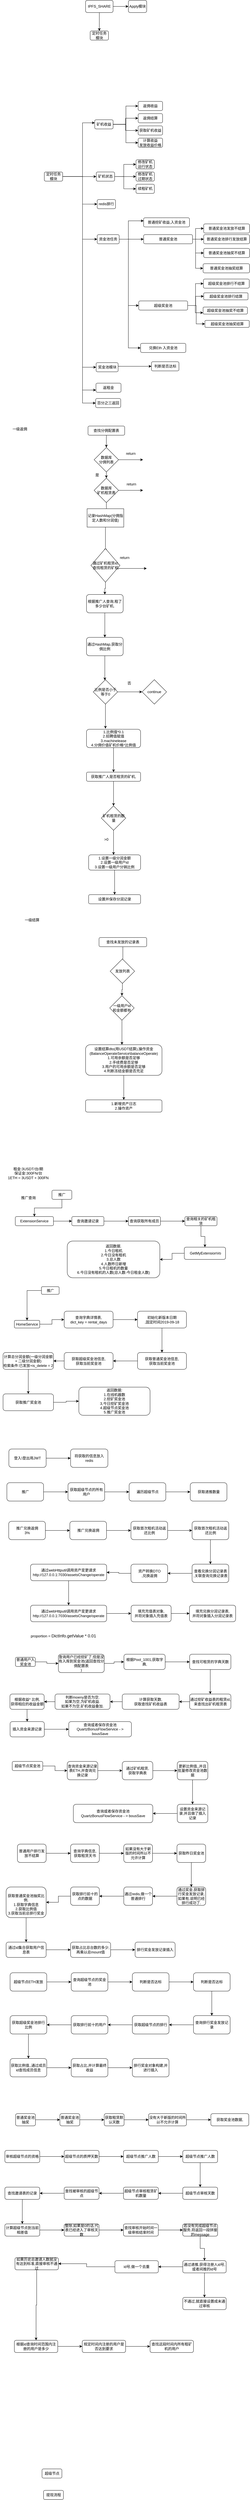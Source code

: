 <mxfile version="11.3.1" type="github" pages="2"><diagram id="Ia7PRUY_UN4xhvElWuZn" name="Page-1"><mxGraphModel dx="1408" dy="748" grid="1" gridSize="10" guides="1" tooltips="1" connect="1" arrows="1" fold="1" page="1" pageScale="1" pageWidth="827" pageHeight="1169" math="0" shadow="0"><root><mxCell id="0"/><mxCell id="1" parent="0"/><mxCell id="EriG2fqCwBnJvEOyAxFP-3" value="" style="edgeStyle=orthogonalEdgeStyle;rounded=0;orthogonalLoop=1;jettySize=auto;html=1;" parent="1" source="EriG2fqCwBnJvEOyAxFP-1" target="EriG2fqCwBnJvEOyAxFP-2" edge="1"><mxGeometry relative="1" as="geometry"/></mxCell><mxCell id="EriG2fqCwBnJvEOyAxFP-5" value="" style="edgeStyle=orthogonalEdgeStyle;rounded=0;orthogonalLoop=1;jettySize=auto;html=1;" parent="1" source="EriG2fqCwBnJvEOyAxFP-1" target="EriG2fqCwBnJvEOyAxFP-4" edge="1"><mxGeometry relative="1" as="geometry"/></mxCell><mxCell id="EriG2fqCwBnJvEOyAxFP-1" value="IPFS_SHARE" style="rounded=1;whiteSpace=wrap;html=1;" parent="1" vertex="1"><mxGeometry x="290" y="120" width="90" height="40" as="geometry"/></mxCell><mxCell id="EriG2fqCwBnJvEOyAxFP-2" value="Apply模块" style="rounded=1;whiteSpace=wrap;html=1;" parent="1" vertex="1"><mxGeometry x="430" y="120" width="60" height="40" as="geometry"/></mxCell><mxCell id="EriG2fqCwBnJvEOyAxFP-4" value="定时任务模块" style="rounded=1;whiteSpace=wrap;html=1;" parent="1" vertex="1"><mxGeometry x="305" y="220" width="60" height="30" as="geometry"/></mxCell><mxCell id="EriG2fqCwBnJvEOyAxFP-32" value="" style="edgeStyle=orthogonalEdgeStyle;rounded=0;orthogonalLoop=1;jettySize=auto;html=1;" parent="1" source="EriG2fqCwBnJvEOyAxFP-35" target="EriG2fqCwBnJvEOyAxFP-44" edge="1"><mxGeometry relative="1" as="geometry"><Array as="points"><mxPoint x="280" y="695"/><mxPoint x="280" y="520"/></Array></mxGeometry></mxCell><mxCell id="EriG2fqCwBnJvEOyAxFP-33" value="" style="edgeStyle=orthogonalEdgeStyle;rounded=0;orthogonalLoop=1;jettySize=auto;html=1;" parent="1" source="EriG2fqCwBnJvEOyAxFP-35" target="EriG2fqCwBnJvEOyAxFP-38" edge="1"><mxGeometry relative="1" as="geometry"/></mxCell><mxCell id="EriG2fqCwBnJvEOyAxFP-34" value="" style="edgeStyle=orthogonalEdgeStyle;rounded=0;orthogonalLoop=1;jettySize=auto;html=1;entryX=0;entryY=0.5;entryDx=0;entryDy=0;" parent="1" source="EriG2fqCwBnJvEOyAxFP-35" target="EriG2fqCwBnJvEOyAxFP-48" edge="1"><mxGeometry relative="1" as="geometry"><mxPoint x="235.034" y="790.448" as="targetPoint"/><Array as="points"><mxPoint x="280" y="696"/><mxPoint x="280" y="785"/></Array></mxGeometry></mxCell><mxCell id="EriG2fqCwBnJvEOyAxFP-57" value="" style="edgeStyle=orthogonalEdgeStyle;rounded=0;orthogonalLoop=1;jettySize=auto;html=1;" parent="1" source="EriG2fqCwBnJvEOyAxFP-35" target="EriG2fqCwBnJvEOyAxFP-56" edge="1"><mxGeometry relative="1" as="geometry"><Array as="points"><mxPoint x="280" y="696"/><mxPoint x="280" y="900"/></Array></mxGeometry></mxCell><mxCell id="EriG2fqCwBnJvEOyAxFP-81" value="" style="edgeStyle=orthogonalEdgeStyle;rounded=0;orthogonalLoop=1;jettySize=auto;html=1;" parent="1" source="EriG2fqCwBnJvEOyAxFP-35" target="EriG2fqCwBnJvEOyAxFP-80" edge="1"><mxGeometry relative="1" as="geometry"><Array as="points"><mxPoint x="280" y="695"/><mxPoint x="280" y="1318"/></Array></mxGeometry></mxCell><mxCell id="EriG2fqCwBnJvEOyAxFP-133" value="" style="edgeStyle=orthogonalEdgeStyle;rounded=0;orthogonalLoop=1;jettySize=auto;html=1;entryX=0;entryY=0.75;entryDx=0;entryDy=0;" parent="1" source="EriG2fqCwBnJvEOyAxFP-35" target="EriG2fqCwBnJvEOyAxFP-130" edge="1"><mxGeometry relative="1" as="geometry"><mxPoint x="185" y="790.448" as="targetPoint"/><Array as="points"><mxPoint x="280" y="695"/><mxPoint x="280" y="1392"/></Array></mxGeometry></mxCell><mxCell id="EriG2fqCwBnJvEOyAxFP-135" value="" style="edgeStyle=orthogonalEdgeStyle;rounded=0;orthogonalLoop=1;jettySize=auto;html=1;entryX=0;entryY=0.5;entryDx=0;entryDy=0;" parent="1" source="EriG2fqCwBnJvEOyAxFP-35" target="EriG2fqCwBnJvEOyAxFP-131" edge="1"><mxGeometry relative="1" as="geometry"><mxPoint x="185" y="790.448" as="targetPoint"/><Array as="points"><mxPoint x="280" y="695"/><mxPoint x="280" y="1435"/></Array></mxGeometry></mxCell><mxCell id="EriG2fqCwBnJvEOyAxFP-35" value="定时任务模块" style="rounded=1;whiteSpace=wrap;html=1;" parent="1" vertex="1"><mxGeometry x="155" y="680.448" width="60" height="30" as="geometry"/></mxCell><mxCell id="EriG2fqCwBnJvEOyAxFP-83" value="" style="edgeStyle=orthogonalEdgeStyle;rounded=0;orthogonalLoop=1;jettySize=auto;html=1;" parent="1" source="EriG2fqCwBnJvEOyAxFP-80" target="EriG2fqCwBnJvEOyAxFP-82" edge="1"><mxGeometry relative="1" as="geometry"><Array as="points"><mxPoint x="466.5" y="1315"/><mxPoint x="466.5" y="1315"/></Array></mxGeometry></mxCell><mxCell id="EriG2fqCwBnJvEOyAxFP-80" value="奖金池模块" style="rounded=1;whiteSpace=wrap;html=1;" parent="1" vertex="1"><mxGeometry x="324.5" y="1303" width="72" height="30" as="geometry"/></mxCell><mxCell id="EriG2fqCwBnJvEOyAxFP-82" value="判断是否达标" style="rounded=1;whiteSpace=wrap;html=1;" parent="1" vertex="1"><mxGeometry x="505.5" y="1300" width="90" height="30" as="geometry"/></mxCell><mxCell id="EriG2fqCwBnJvEOyAxFP-61" value="" style="edgeStyle=orthogonalEdgeStyle;rounded=0;orthogonalLoop=1;jettySize=auto;html=1;" parent="1" source="EriG2fqCwBnJvEOyAxFP-56" target="EriG2fqCwBnJvEOyAxFP-60" edge="1"><mxGeometry relative="1" as="geometry"><Array as="points"><mxPoint x="430" y="900"/><mxPoint x="430" y="840"/></Array></mxGeometry></mxCell><mxCell id="EriG2fqCwBnJvEOyAxFP-75" value="" style="edgeStyle=orthogonalEdgeStyle;rounded=0;orthogonalLoop=1;jettySize=auto;html=1;" parent="1" source="EriG2fqCwBnJvEOyAxFP-92" target="EriG2fqCwBnJvEOyAxFP-74" edge="1"><mxGeometry relative="1" as="geometry"><Array as="points"><mxPoint x="650" y="900"/><mxPoint x="650" y="995"/></Array></mxGeometry></mxCell><mxCell id="EriG2fqCwBnJvEOyAxFP-77" value="" style="edgeStyle=orthogonalEdgeStyle;rounded=0;orthogonalLoop=1;jettySize=auto;html=1;" parent="1" source="EriG2fqCwBnJvEOyAxFP-56" target="EriG2fqCwBnJvEOyAxFP-76" edge="1"><mxGeometry relative="1" as="geometry"><Array as="points"><mxPoint x="430" y="900"/><mxPoint x="430" y="1255"/></Array></mxGeometry></mxCell><mxCell id="EriG2fqCwBnJvEOyAxFP-93" value="" style="edgeStyle=orthogonalEdgeStyle;rounded=0;orthogonalLoop=1;jettySize=auto;html=1;" parent="1" source="EriG2fqCwBnJvEOyAxFP-56" target="EriG2fqCwBnJvEOyAxFP-92" edge="1"><mxGeometry relative="1" as="geometry"/></mxCell><mxCell id="EriG2fqCwBnJvEOyAxFP-101" value="" style="edgeStyle=orthogonalEdgeStyle;rounded=0;orthogonalLoop=1;jettySize=auto;html=1;entryX=0;entryY=0.5;entryDx=0;entryDy=0;" parent="1" source="EriG2fqCwBnJvEOyAxFP-56" target="EriG2fqCwBnJvEOyAxFP-98" edge="1"><mxGeometry relative="1" as="geometry"><mxPoint x="364" y="995" as="targetPoint"/><Array as="points"><mxPoint x="430" y="900"/><mxPoint x="430" y="1116"/></Array></mxGeometry></mxCell><mxCell id="EriG2fqCwBnJvEOyAxFP-56" value="资金池任务" style="rounded=1;whiteSpace=wrap;html=1;" parent="1" vertex="1"><mxGeometry x="328" y="885" width="72" height="30" as="geometry"/></mxCell><mxCell id="EriG2fqCwBnJvEOyAxFP-94" value="" style="edgeStyle=orthogonalEdgeStyle;rounded=0;orthogonalLoop=1;jettySize=auto;html=1;" parent="1" source="EriG2fqCwBnJvEOyAxFP-92" target="EriG2fqCwBnJvEOyAxFP-62" edge="1"><mxGeometry relative="1" as="geometry"><Array as="points"><mxPoint x="650" y="900"/><mxPoint x="650" y="865"/></Array></mxGeometry></mxCell><mxCell id="EriG2fqCwBnJvEOyAxFP-99" value="&lt;br&gt;&lt;br&gt;&lt;br&gt;&lt;br&gt;" style="edgeStyle=orthogonalEdgeStyle;rounded=0;orthogonalLoop=1;jettySize=auto;html=1;entryX=0;entryY=0.5;entryDx=0;entryDy=0;" parent="1" source="EriG2fqCwBnJvEOyAxFP-92" target="EriG2fqCwBnJvEOyAxFP-70" edge="1"><mxGeometry relative="1" as="geometry"><Array as="points"><mxPoint x="650" y="900"/><mxPoint x="650" y="945"/></Array></mxGeometry></mxCell><mxCell id="EriG2fqCwBnJvEOyAxFP-92" value="普通奖金池" style="rounded=1;whiteSpace=wrap;html=1;" parent="1" vertex="1"><mxGeometry x="480" y="885" width="160" height="30" as="geometry"/></mxCell><mxCell id="EriG2fqCwBnJvEOyAxFP-123" value="" style="edgeStyle=orthogonalEdgeStyle;rounded=0;orthogonalLoop=1;jettySize=auto;html=1;" parent="1" source="EriG2fqCwBnJvEOyAxFP-98" target="EriG2fqCwBnJvEOyAxFP-108" edge="1"><mxGeometry relative="1" as="geometry"><Array as="points"><mxPoint x="649" y="1116"/><mxPoint x="649" y="1140"/></Array></mxGeometry></mxCell><mxCell id="EriG2fqCwBnJvEOyAxFP-125" value="" style="edgeStyle=orthogonalEdgeStyle;rounded=0;orthogonalLoop=1;jettySize=auto;html=1;entryX=0;entryY=0.5;entryDx=0;entryDy=0;" parent="1" source="EriG2fqCwBnJvEOyAxFP-98" target="EriG2fqCwBnJvEOyAxFP-86" edge="1"><mxGeometry relative="1" as="geometry"><mxPoint x="544" y="1021.5" as="targetPoint"/></mxGeometry></mxCell><mxCell id="EriG2fqCwBnJvEOyAxFP-127" value="" style="edgeStyle=orthogonalEdgeStyle;rounded=0;orthogonalLoop=1;jettySize=auto;html=1;entryX=0;entryY=0.5;entryDx=0;entryDy=0;" parent="1" source="EriG2fqCwBnJvEOyAxFP-98" target="EriG2fqCwBnJvEOyAxFP-89" edge="1"><mxGeometry relative="1" as="geometry"><mxPoint x="544" y="1021.5" as="targetPoint"/></mxGeometry></mxCell><mxCell id="EriG2fqCwBnJvEOyAxFP-129" value="" style="edgeStyle=orthogonalEdgeStyle;rounded=0;orthogonalLoop=1;jettySize=auto;html=1;entryX=0;entryY=0.5;entryDx=0;entryDy=0;" parent="1" source="EriG2fqCwBnJvEOyAxFP-98" target="EriG2fqCwBnJvEOyAxFP-109" edge="1"><mxGeometry relative="1" as="geometry"><mxPoint x="544" y="1021.5" as="targetPoint"/><Array as="points"><mxPoint x="652" y="1116"/><mxPoint x="652" y="1176"/></Array></mxGeometry></mxCell><mxCell id="EriG2fqCwBnJvEOyAxFP-98" value="超级奖金池" style="rounded=1;whiteSpace=wrap;html=1;" parent="1" vertex="1"><mxGeometry x="464" y="1101.5" width="160" height="30" as="geometry"/></mxCell><mxCell id="EriG2fqCwBnJvEOyAxFP-89" value="超级奖金池排行结算" style="rounded=1;whiteSpace=wrap;html=1;" parent="1" vertex="1"><mxGeometry x="676.5" y="1075" width="145" height="23" as="geometry"/></mxCell><mxCell id="EriG2fqCwBnJvEOyAxFP-86" value="超级奖金池排行不结算" style="rounded=1;whiteSpace=wrap;html=1;" parent="1" vertex="1"><mxGeometry x="675.5" y="1030" width="150" height="30" as="geometry"/></mxCell><mxCell id="EriG2fqCwBnJvEOyAxFP-76" value="兑换Eth 入资金池" style="rounded=1;whiteSpace=wrap;html=1;" parent="1" vertex="1"><mxGeometry x="470" y="1240" width="148" height="30" as="geometry"/></mxCell><mxCell id="EriG2fqCwBnJvEOyAxFP-74" value="普通奖金池抽奖结算" style="rounded=1;whiteSpace=wrap;html=1;" parent="1" vertex="1"><mxGeometry x="674.5" y="980" width="152" height="30" as="geometry"/></mxCell><mxCell id="EriG2fqCwBnJvEOyAxFP-70" value="普通奖金池抽奖不结算" style="rounded=1;whiteSpace=wrap;html=1;" parent="1" vertex="1"><mxGeometry x="676.5" y="930" width="150" height="30" as="geometry"/></mxCell><mxCell id="EriG2fqCwBnJvEOyAxFP-66" value="普通奖金池排行发放结算" style="rounded=1;whiteSpace=wrap;html=1;" parent="1" vertex="1"><mxGeometry x="676.5" y="885" width="150" height="30" as="geometry"/></mxCell><mxCell id="EriG2fqCwBnJvEOyAxFP-62" value="普通奖金池发放不结算" style="rounded=1;whiteSpace=wrap;html=1;" parent="1" vertex="1"><mxGeometry x="676.5" y="850" width="150" height="30" as="geometry"/></mxCell><mxCell id="EriG2fqCwBnJvEOyAxFP-60" value="普通挖矿收益,入资金池" style="rounded=1;whiteSpace=wrap;html=1;" parent="1" vertex="1"><mxGeometry x="480" y="830" width="150" height="30" as="geometry"/></mxCell><mxCell id="EriG2fqCwBnJvEOyAxFP-36" value="" style="edgeStyle=orthogonalEdgeStyle;rounded=0;orthogonalLoop=1;jettySize=auto;html=1;" parent="1" source="EriG2fqCwBnJvEOyAxFP-38" target="EriG2fqCwBnJvEOyAxFP-41" edge="1"><mxGeometry relative="1" as="geometry"><Array as="points"><mxPoint x="415" y="695.69"/><mxPoint x="415" y="655.69"/></Array></mxGeometry></mxCell><mxCell id="EriG2fqCwBnJvEOyAxFP-37" value="" style="edgeStyle=orthogonalEdgeStyle;rounded=0;orthogonalLoop=1;jettySize=auto;html=1;" parent="1" source="EriG2fqCwBnJvEOyAxFP-38" target="EriG2fqCwBnJvEOyAxFP-40" edge="1"><mxGeometry relative="1" as="geometry"/></mxCell><mxCell id="EriG2fqCwBnJvEOyAxFP-38" value="矿机状态" style="rounded=1;whiteSpace=wrap;html=1;" parent="1" vertex="1"><mxGeometry x="325" y="680.448" width="60" height="30" as="geometry"/></mxCell><mxCell id="EriG2fqCwBnJvEOyAxFP-39" value="续租矿机" style="rounded=1;whiteSpace=wrap;html=1;" parent="1" vertex="1"><mxGeometry x="455" y="720.448" width="60" height="30" as="geometry"/></mxCell><mxCell id="EriG2fqCwBnJvEOyAxFP-40" value="修改矿机过期状态" style="rounded=1;whiteSpace=wrap;html=1;" parent="1" vertex="1"><mxGeometry x="455" y="680.448" width="60" height="30" as="geometry"/></mxCell><mxCell id="EriG2fqCwBnJvEOyAxFP-41" value="修改矿机运行状态" style="rounded=1;whiteSpace=wrap;html=1;" parent="1" vertex="1"><mxGeometry x="455" y="640.448" width="60" height="30" as="geometry"/></mxCell><mxCell id="EriG2fqCwBnJvEOyAxFP-42" value="" style="edgeStyle=orthogonalEdgeStyle;rounded=0;orthogonalLoop=1;jettySize=auto;html=1;" parent="1" edge="1"><mxGeometry relative="1" as="geometry"><mxPoint x="380" y="525.19" as="sourcePoint"/><mxPoint x="462" y="465.19" as="targetPoint"/><Array as="points"><mxPoint x="422" y="525.5"/><mxPoint x="422" y="465.5"/></Array></mxGeometry></mxCell><mxCell id="EriG2fqCwBnJvEOyAxFP-43" value="" style="edgeStyle=orthogonalEdgeStyle;rounded=0;orthogonalLoop=1;jettySize=auto;html=1;" parent="1" source="EriG2fqCwBnJvEOyAxFP-44" target="EriG2fqCwBnJvEOyAxFP-45" edge="1"><mxGeometry relative="1" as="geometry"><Array as="points"><mxPoint x="421" y="525"/><mxPoint x="421" y="505"/></Array></mxGeometry></mxCell><mxCell id="EriG2fqCwBnJvEOyAxFP-51" value="" style="edgeStyle=orthogonalEdgeStyle;rounded=0;orthogonalLoop=1;jettySize=auto;html=1;" parent="1" source="EriG2fqCwBnJvEOyAxFP-44" target="EriG2fqCwBnJvEOyAxFP-50" edge="1"><mxGeometry relative="1" as="geometry"/></mxCell><mxCell id="EriG2fqCwBnJvEOyAxFP-54" value="" style="edgeStyle=orthogonalEdgeStyle;rounded=0;orthogonalLoop=1;jettySize=auto;html=1;" parent="1" source="EriG2fqCwBnJvEOyAxFP-44" target="EriG2fqCwBnJvEOyAxFP-53" edge="1"><mxGeometry relative="1" as="geometry"><Array as="points"><mxPoint x="422" y="525"/><mxPoint x="422" y="585"/></Array></mxGeometry></mxCell><mxCell id="EriG2fqCwBnJvEOyAxFP-44" value="矿机收益" style="rounded=1;whiteSpace=wrap;html=1;" parent="1" vertex="1"><mxGeometry x="320" y="509.948" width="60" height="30" as="geometry"/></mxCell><mxCell id="EriG2fqCwBnJvEOyAxFP-53" value="计算收益&lt;br&gt;发放收益价格" style="rounded=1;whiteSpace=wrap;html=1;" parent="1" vertex="1"><mxGeometry x="462" y="570" width="80" height="30" as="geometry"/></mxCell><mxCell id="EriG2fqCwBnJvEOyAxFP-50" value="获取矿机收益" style="rounded=1;whiteSpace=wrap;html=1;" parent="1" vertex="1"><mxGeometry x="462" y="530" width="80" height="30" as="geometry"/></mxCell><mxCell id="EriG2fqCwBnJvEOyAxFP-45" value="返佣结算" style="rounded=1;whiteSpace=wrap;html=1;" parent="1" vertex="1"><mxGeometry x="462" y="490" width="80" height="30" as="geometry"/></mxCell><mxCell id="EriG2fqCwBnJvEOyAxFP-46" value="返佣收益" style="rounded=1;whiteSpace=wrap;html=1;" parent="1" vertex="1"><mxGeometry x="462" y="450" width="80" height="30" as="geometry"/></mxCell><mxCell id="EriG2fqCwBnJvEOyAxFP-47" value="" style="edgeStyle=orthogonalEdgeStyle;rounded=0;orthogonalLoop=1;jettySize=auto;html=1;exitX=1;exitY=0.5;exitDx=0;exitDy=0;entryX=0;entryY=0.5;entryDx=0;entryDy=0;" parent="1" source="EriG2fqCwBnJvEOyAxFP-38" target="EriG2fqCwBnJvEOyAxFP-39" edge="1"><mxGeometry relative="1" as="geometry"><mxPoint x="395" y="705.379" as="sourcePoint"/><mxPoint x="415" y="760.69" as="targetPoint"/><Array as="points"><mxPoint x="415" y="695.69"/><mxPoint x="415" y="735.69"/></Array></mxGeometry></mxCell><mxCell id="EriG2fqCwBnJvEOyAxFP-48" value="redis排行" style="rounded=1;whiteSpace=wrap;html=1;" parent="1" vertex="1"><mxGeometry x="328" y="770.448" width="60" height="30" as="geometry"/></mxCell><mxCell id="EriG2fqCwBnJvEOyAxFP-96" value="" style="endArrow=classic;html=1;exitX=1;exitY=0.5;exitDx=0;exitDy=0;" parent="1" source="EriG2fqCwBnJvEOyAxFP-92" target="EriG2fqCwBnJvEOyAxFP-66" edge="1"><mxGeometry width="50" height="50" relative="1" as="geometry"><mxPoint x="670" y="990" as="sourcePoint"/><mxPoint x="720" y="940" as="targetPoint"/></mxGeometry></mxCell><mxCell id="EriG2fqCwBnJvEOyAxFP-108" value="超级奖金池抽奖不结算" style="rounded=1;whiteSpace=wrap;html=1;" parent="1" vertex="1"><mxGeometry x="674.5" y="1121.5" width="145" height="23" as="geometry"/></mxCell><mxCell id="EriG2fqCwBnJvEOyAxFP-109" value="超级奖金池抽奖结算" style="rounded=1;whiteSpace=wrap;html=1;" parent="1" vertex="1"><mxGeometry x="680.5" y="1165" width="145" height="23" as="geometry"/></mxCell><mxCell id="EriG2fqCwBnJvEOyAxFP-130" value="返租金" style="rounded=1;whiteSpace=wrap;html=1;" parent="1" vertex="1"><mxGeometry x="324" y="1370" width="82" height="30" as="geometry"/></mxCell><mxCell id="EriG2fqCwBnJvEOyAxFP-131" value="百分之三返回" style="rounded=1;whiteSpace=wrap;html=1;" parent="1" vertex="1"><mxGeometry x="323" y="1420" width="82" height="30" as="geometry"/></mxCell><mxCell id="EriG2fqCwBnJvEOyAxFP-136" value="一级返佣" style="text;html=1;strokeColor=none;fillColor=none;align=center;verticalAlign=middle;whiteSpace=wrap;rounded=0;" parent="1" vertex="1"><mxGeometry x="40" y="1510" width="70" height="20" as="geometry"/></mxCell><mxCell id="EriG2fqCwBnJvEOyAxFP-141" value="" style="edgeStyle=orthogonalEdgeStyle;rounded=0;orthogonalLoop=1;jettySize=auto;html=1;" parent="1" source="EriG2fqCwBnJvEOyAxFP-137" target="EriG2fqCwBnJvEOyAxFP-140" edge="1"><mxGeometry relative="1" as="geometry"/></mxCell><mxCell id="EriG2fqCwBnJvEOyAxFP-137" value="查找分佣配置表&lt;br&gt;" style="rounded=1;whiteSpace=wrap;html=1;" parent="1" vertex="1"><mxGeometry x="298" y="1510" width="120" height="30" as="geometry"/></mxCell><mxCell id="EriG2fqCwBnJvEOyAxFP-145" value="" style="edgeStyle=orthogonalEdgeStyle;rounded=0;orthogonalLoop=1;jettySize=auto;html=1;" parent="1" source="EriG2fqCwBnJvEOyAxFP-140" edge="1"><mxGeometry relative="1" as="geometry"><mxPoint x="478" y="1620" as="targetPoint"/></mxGeometry></mxCell><mxCell id="EriG2fqCwBnJvEOyAxFP-152" value="" style="edgeStyle=orthogonalEdgeStyle;rounded=0;orthogonalLoop=1;jettySize=auto;html=1;" parent="1" source="EriG2fqCwBnJvEOyAxFP-140" target="EriG2fqCwBnJvEOyAxFP-151" edge="1"><mxGeometry relative="1" as="geometry"/></mxCell><mxCell id="EriG2fqCwBnJvEOyAxFP-140" value="&lt;span style=&quot;white-space: normal&quot;&gt;数据库&lt;br&gt;分佣列表&lt;/span&gt;" style="rhombus;whiteSpace=wrap;html=1;" parent="1" vertex="1"><mxGeometry x="318" y="1580" width="80" height="80" as="geometry"/></mxCell><mxCell id="EriG2fqCwBnJvEOyAxFP-155" value="" style="edgeStyle=orthogonalEdgeStyle;rounded=0;orthogonalLoop=1;jettySize=auto;html=1;" parent="1" source="EriG2fqCwBnJvEOyAxFP-151" edge="1"><mxGeometry relative="1" as="geometry"><mxPoint x="478" y="1720" as="targetPoint"/></mxGeometry></mxCell><mxCell id="EriG2fqCwBnJvEOyAxFP-159" value="" style="edgeStyle=orthogonalEdgeStyle;rounded=0;orthogonalLoop=1;jettySize=auto;html=1;entryX=0.558;entryY=-0.017;entryDx=0;entryDy=0;entryPerimeter=0;" parent="1" source="EriG2fqCwBnJvEOyAxFP-151" target="EriG2fqCwBnJvEOyAxFP-161" edge="1"><mxGeometry relative="1" as="geometry"><mxPoint x="358" y="1840" as="targetPoint"/></mxGeometry></mxCell><mxCell id="EriG2fqCwBnJvEOyAxFP-151" value="&lt;span style=&quot;white-space: normal&quot;&gt;数据库&lt;br&gt;矿机租赁表&lt;br&gt;&lt;/span&gt;" style="rhombus;whiteSpace=wrap;html=1;" parent="1" vertex="1"><mxGeometry x="318" y="1680" width="80" height="80" as="geometry"/></mxCell><mxCell id="EriG2fqCwBnJvEOyAxFP-149" value="return" style="text;html=1;strokeColor=none;fillColor=none;align=center;verticalAlign=middle;whiteSpace=wrap;rounded=0;" parent="1" vertex="1"><mxGeometry x="418" y="1590" width="40" height="20" as="geometry"/></mxCell><mxCell id="EriG2fqCwBnJvEOyAxFP-153" value="是" style="text;html=1;strokeColor=none;fillColor=none;align=center;verticalAlign=middle;whiteSpace=wrap;rounded=0;" parent="1" vertex="1"><mxGeometry x="308" y="1660" width="40" height="20" as="geometry"/></mxCell><mxCell id="EriG2fqCwBnJvEOyAxFP-157" value="return" style="text;html=1;strokeColor=none;fillColor=none;align=center;verticalAlign=middle;whiteSpace=wrap;rounded=0;" parent="1" vertex="1"><mxGeometry x="420" y="1690" width="40" height="20" as="geometry"/></mxCell><mxCell id="EriG2fqCwBnJvEOyAxFP-163" value="" style="edgeStyle=orthogonalEdgeStyle;rounded=0;orthogonalLoop=1;jettySize=auto;html=1;" parent="1" source="EriG2fqCwBnJvEOyAxFP-161" edge="1"><mxGeometry relative="1" as="geometry"><mxPoint x="355" y="1920" as="targetPoint"/></mxGeometry></mxCell><mxCell id="EriG2fqCwBnJvEOyAxFP-161" value="记录HashMap(分佣指定人数和分润值)" style="rounded=0;whiteSpace=wrap;html=1;" parent="1" vertex="1"><mxGeometry x="295" y="1780" width="120" height="60" as="geometry"/></mxCell><mxCell id="EriG2fqCwBnJvEOyAxFP-168" value="" style="edgeStyle=orthogonalEdgeStyle;rounded=0;orthogonalLoop=1;jettySize=auto;html=1;" parent="1" source="EriG2fqCwBnJvEOyAxFP-164" edge="1"><mxGeometry relative="1" as="geometry"><mxPoint x="490" y="1975" as="targetPoint"/><Array as="points"><mxPoint x="470" y="1975"/><mxPoint x="470" y="1975"/></Array></mxGeometry></mxCell><mxCell id="EriG2fqCwBnJvEOyAxFP-171" value="" style="edgeStyle=orthogonalEdgeStyle;rounded=0;orthogonalLoop=1;jettySize=auto;html=1;" parent="1" source="EriG2fqCwBnJvEOyAxFP-164" target="EriG2fqCwBnJvEOyAxFP-170" edge="1"><mxGeometry relative="1" as="geometry"/></mxCell><mxCell id="EriG2fqCwBnJvEOyAxFP-164" value="通过矿机租赁id,查找租赁的矿机" style="rhombus;whiteSpace=wrap;html=1;" parent="1" vertex="1"><mxGeometry x="307.5" y="1910" width="95" height="110" as="geometry"/></mxCell><mxCell id="EriG2fqCwBnJvEOyAxFP-169" value="return" style="text;html=1;strokeColor=none;fillColor=none;align=center;verticalAlign=middle;whiteSpace=wrap;rounded=0;" parent="1" vertex="1"><mxGeometry x="398" y="1930" width="40" height="20" as="geometry"/></mxCell><mxCell id="EriG2fqCwBnJvEOyAxFP-173" value="" style="edgeStyle=orthogonalEdgeStyle;rounded=0;orthogonalLoop=1;jettySize=auto;html=1;" parent="1" source="EriG2fqCwBnJvEOyAxFP-170" target="EriG2fqCwBnJvEOyAxFP-172" edge="1"><mxGeometry relative="1" as="geometry"/></mxCell><mxCell id="EriG2fqCwBnJvEOyAxFP-170" value="根据推广人查询,租了多少台矿机." style="rounded=1;whiteSpace=wrap;html=1;" parent="1" vertex="1"><mxGeometry x="293" y="2060" width="120" height="60" as="geometry"/></mxCell><mxCell id="EriG2fqCwBnJvEOyAxFP-175" value="" style="edgeStyle=orthogonalEdgeStyle;rounded=0;orthogonalLoop=1;jettySize=auto;html=1;" parent="1" source="EriG2fqCwBnJvEOyAxFP-172" edge="1"><mxGeometry relative="1" as="geometry"><mxPoint x="353" y="2340" as="targetPoint"/></mxGeometry></mxCell><mxCell id="EriG2fqCwBnJvEOyAxFP-172" value="通过HashMap,获取分佣比例" style="rounded=1;whiteSpace=wrap;html=1;" parent="1" vertex="1"><mxGeometry x="293" y="2200" width="120" height="60" as="geometry"/></mxCell><mxCell id="EriG2fqCwBnJvEOyAxFP-178" value="" style="edgeStyle=orthogonalEdgeStyle;rounded=0;orthogonalLoop=1;jettySize=auto;html=1;" parent="1" source="EriG2fqCwBnJvEOyAxFP-176" edge="1"><mxGeometry relative="1" as="geometry"><mxPoint x="355" y="2498" as="targetPoint"/></mxGeometry></mxCell><mxCell id="EriG2fqCwBnJvEOyAxFP-180" value="" style="edgeStyle=orthogonalEdgeStyle;rounded=0;orthogonalLoop=1;jettySize=auto;html=1;" parent="1" source="EriG2fqCwBnJvEOyAxFP-176" target="EriG2fqCwBnJvEOyAxFP-179" edge="1"><mxGeometry relative="1" as="geometry"/></mxCell><mxCell id="EriG2fqCwBnJvEOyAxFP-176" value="比例是否小于等于0" style="rhombus;whiteSpace=wrap;html=1;" parent="1" vertex="1"><mxGeometry x="315" y="2338" width="80" height="80" as="geometry"/></mxCell><mxCell id="EriG2fqCwBnJvEOyAxFP-179" value="continue" style="rhombus;whiteSpace=wrap;html=1;" parent="1" vertex="1"><mxGeometry x="475" y="2338" width="80" height="80" as="geometry"/></mxCell><mxCell id="EriG2fqCwBnJvEOyAxFP-181" value="否" style="text;html=1;strokeColor=none;fillColor=none;align=center;verticalAlign=middle;whiteSpace=wrap;rounded=0;" parent="1" vertex="1"><mxGeometry x="413" y="2340" width="40" height="20" as="geometry"/></mxCell><mxCell id="EriG2fqCwBnJvEOyAxFP-186" value="" style="edgeStyle=orthogonalEdgeStyle;rounded=0;orthogonalLoop=1;jettySize=auto;html=1;" parent="1" source="EriG2fqCwBnJvEOyAxFP-184" target="EriG2fqCwBnJvEOyAxFP-185" edge="1"><mxGeometry relative="1" as="geometry"/></mxCell><mxCell id="EriG2fqCwBnJvEOyAxFP-184" value="1.比例值*0.1&lt;br&gt;2.招聘值赋值&lt;br&gt;3.machinelease&lt;br&gt;4.分佣价值矿机价格*比例值" style="rounded=1;whiteSpace=wrap;html=1;" parent="1" vertex="1"><mxGeometry x="293" y="2500" width="177" height="60" as="geometry"/></mxCell><mxCell id="EriG2fqCwBnJvEOyAxFP-188" value="" style="edgeStyle=orthogonalEdgeStyle;rounded=0;orthogonalLoop=1;jettySize=auto;html=1;" parent="1" source="EriG2fqCwBnJvEOyAxFP-185" edge="1"><mxGeometry relative="1" as="geometry"><mxPoint x="381.5" y="2750" as="targetPoint"/></mxGeometry></mxCell><mxCell id="EriG2fqCwBnJvEOyAxFP-185" value="获取推广人是否租赁的矿机," style="rounded=1;whiteSpace=wrap;html=1;" parent="1" vertex="1"><mxGeometry x="293" y="2640" width="177" height="30" as="geometry"/></mxCell><mxCell id="EriG2fqCwBnJvEOyAxFP-199" value="" style="edgeStyle=orthogonalEdgeStyle;rounded=0;orthogonalLoop=1;jettySize=auto;html=1;" parent="1" source="EriG2fqCwBnJvEOyAxFP-191" edge="1"><mxGeometry relative="1" as="geometry"><mxPoint x="381.5" y="2910" as="targetPoint"/></mxGeometry></mxCell><mxCell id="EriG2fqCwBnJvEOyAxFP-191" value="矿机租赁的数量" style="rhombus;whiteSpace=wrap;html=1;" parent="1" vertex="1"><mxGeometry x="341.5" y="2750" width="80" height="80" as="geometry"/></mxCell><mxCell id="EriG2fqCwBnJvEOyAxFP-203" value="" style="edgeStyle=orthogonalEdgeStyle;rounded=0;orthogonalLoop=1;jettySize=auto;html=1;" parent="1" source="EriG2fqCwBnJvEOyAxFP-200" target="EriG2fqCwBnJvEOyAxFP-202" edge="1"><mxGeometry relative="1" as="geometry"/></mxCell><mxCell id="EriG2fqCwBnJvEOyAxFP-200" value="1.设置一级分润金额&lt;br&gt;2.设置一级用户id&lt;br&gt;3.设置一级用户分销比例" style="rounded=1;whiteSpace=wrap;html=1;" parent="1" vertex="1"><mxGeometry x="300" y="2910" width="170" height="50" as="geometry"/></mxCell><mxCell id="EriG2fqCwBnJvEOyAxFP-202" value="设置并保存分润记录" style="rounded=1;whiteSpace=wrap;html=1;" parent="1" vertex="1"><mxGeometry x="300" y="3040" width="170" height="30" as="geometry"/></mxCell><mxCell id="EriG2fqCwBnJvEOyAxFP-201" value="&amp;gt;0" style="text;html=1;strokeColor=none;fillColor=none;align=center;verticalAlign=middle;whiteSpace=wrap;rounded=0;" parent="1" vertex="1"><mxGeometry x="338" y="2850" width="40" height="20" as="geometry"/></mxCell><mxCell id="EriG2fqCwBnJvEOyAxFP-204" value="一级结算" style="text;html=1;strokeColor=none;fillColor=none;align=center;verticalAlign=middle;whiteSpace=wrap;rounded=0;" parent="1" vertex="1"><mxGeometry x="80" y="3113" width="70" height="20" as="geometry"/></mxCell><mxCell id="EriG2fqCwBnJvEOyAxFP-208" value="" style="edgeStyle=orthogonalEdgeStyle;rounded=0;orthogonalLoop=1;jettySize=auto;html=1;" parent="1" source="EriG2fqCwBnJvEOyAxFP-205" edge="1"><mxGeometry relative="1" as="geometry"><mxPoint x="412" y="3290" as="targetPoint"/></mxGeometry></mxCell><mxCell id="EriG2fqCwBnJvEOyAxFP-205" value="查找未发放的记录表" style="rounded=1;whiteSpace=wrap;html=1;" parent="1" vertex="1"><mxGeometry x="334" y="3180" width="156" height="30" as="geometry"/></mxCell><mxCell id="EriG2fqCwBnJvEOyAxFP-213" value="" style="edgeStyle=orthogonalEdgeStyle;rounded=0;orthogonalLoop=1;jettySize=auto;html=1;" parent="1" source="EriG2fqCwBnJvEOyAxFP-209" target="EriG2fqCwBnJvEOyAxFP-212" edge="1"><mxGeometry relative="1" as="geometry"/></mxCell><mxCell id="EriG2fqCwBnJvEOyAxFP-209" value="发放列表" style="rhombus;whiteSpace=wrap;html=1;" parent="1" vertex="1"><mxGeometry x="370.5" y="3250" width="80" height="80" as="geometry"/></mxCell><mxCell id="EriG2fqCwBnJvEOyAxFP-215" value="" style="edgeStyle=orthogonalEdgeStyle;rounded=0;orthogonalLoop=1;jettySize=auto;html=1;" parent="1" source="EriG2fqCwBnJvEOyAxFP-212" edge="1"><mxGeometry relative="1" as="geometry"><mxPoint x="409" y="3530" as="targetPoint"/></mxGeometry></mxCell><mxCell id="EriG2fqCwBnJvEOyAxFP-212" value="一级用户id&lt;br&gt;和金额都有" style="rhombus;whiteSpace=wrap;html=1;" parent="1" vertex="1"><mxGeometry x="369" y="3370" width="80" height="80" as="geometry"/></mxCell><mxCell id="EriG2fqCwBnJvEOyAxFP-221" value="" style="edgeStyle=orthogonalEdgeStyle;rounded=0;orthogonalLoop=1;jettySize=auto;html=1;" parent="1" source="EriG2fqCwBnJvEOyAxFP-216" target="EriG2fqCwBnJvEOyAxFP-220" edge="1"><mxGeometry relative="1" as="geometry"/></mxCell><mxCell id="EriG2fqCwBnJvEOyAxFP-216" value="设置结算dto(用USDT结算),操作资金&lt;br&gt;(BalanceOperateService\balanceOperate)&lt;br&gt;1.可用余额是否足够&lt;br&gt;2.手续费是否足够&lt;br&gt;3.用户的可用余额是否足够&lt;br&gt;4.判断冻结金额是否充足&lt;br&gt;" style="rounded=1;whiteSpace=wrap;html=1;" parent="1" vertex="1"><mxGeometry x="290" y="3530" width="250" height="100" as="geometry"/></mxCell><mxCell id="EriG2fqCwBnJvEOyAxFP-220" value="1.新增资产日志&lt;br&gt;2.操作资产" style="rounded=1;whiteSpace=wrap;html=1;" parent="1" vertex="1"><mxGeometry x="290" y="3710" width="250" height="40" as="geometry"/></mxCell><mxCell id="gKDd9m7h9mp-s-72eLfu-32" value="" style="edgeStyle=orthogonalEdgeStyle;rounded=0;orthogonalLoop=1;jettySize=auto;html=1;" parent="1" source="gKDd9m7h9mp-s-72eLfu-1" target="gKDd9m7h9mp-s-72eLfu-31" edge="1"><mxGeometry relative="1" as="geometry"/></mxCell><mxCell id="gKDd9m7h9mp-s-72eLfu-1" value="推广" style="rounded=1;whiteSpace=wrap;html=1;" parent="1" vertex="1"><mxGeometry x="180" y="4005" width="65" height="30" as="geometry"/></mxCell><mxCell id="gKDd9m7h9mp-s-72eLfu-33" value="" style="edgeStyle=orthogonalEdgeStyle;rounded=0;orthogonalLoop=1;jettySize=auto;html=1;" parent="1" source="gKDd9m7h9mp-s-72eLfu-31" target="gKDd9m7h9mp-s-72eLfu-8" edge="1"><mxGeometry relative="1" as="geometry"/></mxCell><mxCell id="gKDd9m7h9mp-s-72eLfu-31" value="ExtensionService" style="rounded=1;whiteSpace=wrap;html=1;" parent="1" vertex="1"><mxGeometry x="60" y="4091" width="125" height="30" as="geometry"/></mxCell><mxCell id="gKDd9m7h9mp-s-72eLfu-11" value="" style="edgeStyle=orthogonalEdgeStyle;rounded=0;orthogonalLoop=1;jettySize=auto;html=1;" parent="1" source="gKDd9m7h9mp-s-72eLfu-8" target="gKDd9m7h9mp-s-72eLfu-10" edge="1"><mxGeometry relative="1" as="geometry"/></mxCell><mxCell id="gKDd9m7h9mp-s-72eLfu-8" value="查询邀请记录" style="rounded=1;whiteSpace=wrap;html=1;" parent="1" vertex="1"><mxGeometry x="245" y="4091" width="105" height="30" as="geometry"/></mxCell><mxCell id="gKDd9m7h9mp-s-72eLfu-13" value="" style="edgeStyle=orthogonalEdgeStyle;rounded=0;orthogonalLoop=1;jettySize=auto;html=1;" parent="1" source="gKDd9m7h9mp-s-72eLfu-10" target="gKDd9m7h9mp-s-72eLfu-12" edge="1"><mxGeometry relative="1" as="geometry"/></mxCell><mxCell id="gKDd9m7h9mp-s-72eLfu-10" value="查询获取所有成员" style="rounded=1;whiteSpace=wrap;html=1;" parent="1" vertex="1"><mxGeometry x="430" y="4091" width="105" height="30" as="geometry"/></mxCell><mxCell id="gKDd9m7h9mp-s-72eLfu-15" value="" style="edgeStyle=orthogonalEdgeStyle;rounded=0;orthogonalLoop=1;jettySize=auto;html=1;" parent="1" source="gKDd9m7h9mp-s-72eLfu-12" target="gKDd9m7h9mp-s-72eLfu-14" edge="1"><mxGeometry relative="1" as="geometry"/></mxCell><mxCell id="gKDd9m7h9mp-s-72eLfu-12" value="查询相关的矿机租赁" style="rounded=1;whiteSpace=wrap;html=1;" parent="1" vertex="1"><mxGeometry x="615" y="4091" width="105" height="30" as="geometry"/></mxCell><mxCell id="gKDd9m7h9mp-s-72eLfu-18" value="" style="edgeStyle=orthogonalEdgeStyle;rounded=0;orthogonalLoop=1;jettySize=auto;html=1;" parent="1" source="gKDd9m7h9mp-s-72eLfu-14" target="gKDd9m7h9mp-s-72eLfu-17" edge="1"><mxGeometry relative="1" as="geometry"/></mxCell><mxCell id="gKDd9m7h9mp-s-72eLfu-14" value="&amp;nbsp;GetMyExtensionVo" style="rounded=1;whiteSpace=wrap;html=1;" parent="1" vertex="1"><mxGeometry x="613" y="4191" width="135" height="40" as="geometry"/></mxCell><mxCell id="gKDd9m7h9mp-s-72eLfu-17" value="返回数据.&lt;br&gt;1.今日租机&lt;br&gt;2.今日没有租机&lt;br&gt;3.总人数&lt;br&gt;4.人数昨日新增&lt;br&gt;5.今日租机的数量&lt;br&gt;6.今日没有租机的人数(总人数-今日租金人数)" style="rounded=1;whiteSpace=wrap;html=1;" parent="1" vertex="1"><mxGeometry x="230" y="4171" width="303" height="120" as="geometry"/></mxCell><mxCell id="8E6pjUwGiy-s1n8fTZVv-16" value="" style="edgeStyle=orthogonalEdgeStyle;rounded=0;orthogonalLoop=1;jettySize=auto;html=1;" edge="1" parent="1" source="gKDd9m7h9mp-s-72eLfu-2" target="8E6pjUwGiy-s1n8fTZVv-15"><mxGeometry relative="1" as="geometry"/></mxCell><mxCell id="gKDd9m7h9mp-s-72eLfu-2" value="普通用户入奖金池" style="rounded=1;whiteSpace=wrap;html=1;" parent="1" vertex="1"><mxGeometry x="60.5" y="5530" width="65" height="30" as="geometry"/></mxCell><mxCell id="8E6pjUwGiy-s1n8fTZVv-18" value="" style="edgeStyle=orthogonalEdgeStyle;rounded=0;orthogonalLoop=1;jettySize=auto;html=1;" edge="1" parent="1" source="8E6pjUwGiy-s1n8fTZVv-15" target="8E6pjUwGiy-s1n8fTZVv-17"><mxGeometry relative="1" as="geometry"/></mxCell><mxCell id="8E6pjUwGiy-s1n8fTZVv-15" value="查询用户已经挖矿了,但是没有入库到奖金池(返回查找分佣配置表&lt;br&gt;)" style="rounded=1;whiteSpace=wrap;html=1;" vertex="1" parent="1"><mxGeometry x="201" y="5520" width="150" height="60" as="geometry"/></mxCell><mxCell id="8E6pjUwGiy-s1n8fTZVv-20" value="" style="edgeStyle=orthogonalEdgeStyle;rounded=0;orthogonalLoop=1;jettySize=auto;html=1;" edge="1" parent="1" source="8E6pjUwGiy-s1n8fTZVv-17" target="8E6pjUwGiy-s1n8fTZVv-19"><mxGeometry relative="1" as="geometry"/></mxCell><mxCell id="8E6pjUwGiy-s1n8fTZVv-17" value="根据Pool_1001,获取字典," style="rounded=1;whiteSpace=wrap;html=1;" vertex="1" parent="1"><mxGeometry x="415.5" y="5520" width="135" height="50" as="geometry"/></mxCell><mxCell id="8E6pjUwGiy-s1n8fTZVv-22" value="" style="edgeStyle=orthogonalEdgeStyle;rounded=0;orthogonalLoop=1;jettySize=auto;html=1;" edge="1" parent="1" source="8E6pjUwGiy-s1n8fTZVv-19" target="8E6pjUwGiy-s1n8fTZVv-21"><mxGeometry relative="1" as="geometry"/></mxCell><mxCell id="8E6pjUwGiy-s1n8fTZVv-19" value="查找可租赁的字典天数" style="rounded=1;whiteSpace=wrap;html=1;" vertex="1" parent="1"><mxGeometry x="630.5" y="5520" width="135" height="50" as="geometry"/></mxCell><mxCell id="8E6pjUwGiy-s1n8fTZVv-24" value="" style="edgeStyle=orthogonalEdgeStyle;rounded=0;orthogonalLoop=1;jettySize=auto;html=1;" edge="1" parent="1" source="8E6pjUwGiy-s1n8fTZVv-21" target="8E6pjUwGiy-s1n8fTZVv-23"><mxGeometry relative="1" as="geometry"/></mxCell><mxCell id="8E6pjUwGiy-s1n8fTZVv-21" value="通过挖矿收益表的租赁id,来查找出矿机租赁表" style="rounded=1;whiteSpace=wrap;html=1;" vertex="1" parent="1"><mxGeometry x="630.5" y="5650" width="135" height="50" as="geometry"/></mxCell><mxCell id="8E6pjUwGiy-s1n8fTZVv-26" value="" style="edgeStyle=orthogonalEdgeStyle;rounded=0;orthogonalLoop=1;jettySize=auto;html=1;" edge="1" parent="1" source="8E6pjUwGiy-s1n8fTZVv-23" target="8E6pjUwGiy-s1n8fTZVv-25"><mxGeometry relative="1" as="geometry"/></mxCell><mxCell id="8E6pjUwGiy-s1n8fTZVv-23" value="计算获取天数,&lt;br&gt;获取查找矿机收益表" style="rounded=1;whiteSpace=wrap;html=1;" vertex="1" parent="1"><mxGeometry x="410" y="5650" width="186" height="50" as="geometry"/></mxCell><mxCell id="8E6pjUwGiy-s1n8fTZVv-31" value="" style="edgeStyle=orthogonalEdgeStyle;rounded=0;orthogonalLoop=1;jettySize=auto;html=1;" edge="1" parent="1" source="8E6pjUwGiy-s1n8fTZVv-25" target="8E6pjUwGiy-s1n8fTZVv-30"><mxGeometry relative="1" as="geometry"/></mxCell><mxCell id="8E6pjUwGiy-s1n8fTZVv-25" value="判断moeny是否为空.&lt;br&gt;如果为空,为矿机收益.&lt;br&gt;如果不为空,矿机收益叠加." style="rounded=1;whiteSpace=wrap;html=1;" vertex="1" parent="1"><mxGeometry x="190" y="5650" width="180" height="50" as="geometry"/></mxCell><mxCell id="8E6pjUwGiy-s1n8fTZVv-33" value="" style="edgeStyle=orthogonalEdgeStyle;rounded=0;orthogonalLoop=1;jettySize=auto;html=1;" edge="1" parent="1" source="8E6pjUwGiy-s1n8fTZVv-30" target="8E6pjUwGiy-s1n8fTZVv-32"><mxGeometry relative="1" as="geometry"/></mxCell><mxCell id="8E6pjUwGiy-s1n8fTZVv-30" value="根据收益* 比例,&lt;br&gt;获得相应的收益金额" style="rounded=1;whiteSpace=wrap;html=1;" vertex="1" parent="1"><mxGeometry x="42.5" y="5650" width="112" height="50" as="geometry"/></mxCell><mxCell id="8E6pjUwGiy-s1n8fTZVv-35" value="" style="edgeStyle=orthogonalEdgeStyle;rounded=0;orthogonalLoop=1;jettySize=auto;html=1;" edge="1" parent="1" source="8E6pjUwGiy-s1n8fTZVv-32" target="8E6pjUwGiy-s1n8fTZVv-34"><mxGeometry relative="1" as="geometry"/></mxCell><mxCell id="8E6pjUwGiy-s1n8fTZVv-32" value="插入资金来源记录" style="rounded=1;whiteSpace=wrap;html=1;" vertex="1" parent="1"><mxGeometry x="43" y="5740" width="112" height="50" as="geometry"/></mxCell><mxCell id="8E6pjUwGiy-s1n8fTZVv-34" value="查询或者保存资金池&lt;br&gt;QuartzBonusFlowService - &amp;gt; bousSave" style="rounded=1;whiteSpace=wrap;html=1;" vertex="1" parent="1"><mxGeometry x="235" y="5740" width="205" height="50" as="geometry"/></mxCell><mxCell id="8E6pjUwGiy-s1n8fTZVv-52" value="" style="edgeStyle=orthogonalEdgeStyle;rounded=0;orthogonalLoop=1;jettySize=auto;html=1;" edge="1" parent="1" source="gKDd9m7h9mp-s-72eLfu-3" target="8E6pjUwGiy-s1n8fTZVv-51"><mxGeometry relative="1" as="geometry"/></mxCell><mxCell id="gKDd9m7h9mp-s-72eLfu-3" value="普通用户排行发放不结算" style="rounded=1;whiteSpace=wrap;html=1;" parent="1" vertex="1"><mxGeometry x="67" y="6140" width="94" height="60" as="geometry"/></mxCell><mxCell id="8E6pjUwGiy-s1n8fTZVv-54" value="" style="edgeStyle=orthogonalEdgeStyle;rounded=0;orthogonalLoop=1;jettySize=auto;html=1;" edge="1" parent="1" source="8E6pjUwGiy-s1n8fTZVv-51" target="8E6pjUwGiy-s1n8fTZVv-53"><mxGeometry relative="1" as="geometry"/></mxCell><mxCell id="8E6pjUwGiy-s1n8fTZVv-51" value="查询字典信息,&lt;br&gt;获取租赁天书" style="rounded=1;whiteSpace=wrap;html=1;" vertex="1" parent="1"><mxGeometry x="241" y="6140" width="94" height="60" as="geometry"/></mxCell><mxCell id="8E6pjUwGiy-s1n8fTZVv-56" value="" style="edgeStyle=orthogonalEdgeStyle;rounded=0;orthogonalLoop=1;jettySize=auto;html=1;" edge="1" parent="1" source="8E6pjUwGiy-s1n8fTZVv-53" target="8E6pjUwGiy-s1n8fTZVv-55"><mxGeometry relative="1" as="geometry"/></mxCell><mxCell id="8E6pjUwGiy-s1n8fTZVv-53" value="如果没有大于新版的时间所以不允许计算" style="rounded=1;whiteSpace=wrap;html=1;" vertex="1" parent="1"><mxGeometry x="415" y="6140" width="94" height="60" as="geometry"/></mxCell><mxCell id="8E6pjUwGiy-s1n8fTZVv-58" value="" style="edgeStyle=orthogonalEdgeStyle;rounded=0;orthogonalLoop=1;jettySize=auto;html=1;" edge="1" parent="1" source="8E6pjUwGiy-s1n8fTZVv-55" target="8E6pjUwGiy-s1n8fTZVv-57"><mxGeometry relative="1" as="geometry"/></mxCell><mxCell id="8E6pjUwGiy-s1n8fTZVv-55" value="获取昨日奖金池" style="rounded=1;whiteSpace=wrap;html=1;" vertex="1" parent="1"><mxGeometry x="589" y="6140" width="94" height="60" as="geometry"/></mxCell><mxCell id="8E6pjUwGiy-s1n8fTZVv-60" value="" style="edgeStyle=orthogonalEdgeStyle;rounded=0;orthogonalLoop=1;jettySize=auto;html=1;" edge="1" parent="1" source="8E6pjUwGiy-s1n8fTZVv-57" target="8E6pjUwGiy-s1n8fTZVv-59"><mxGeometry relative="1" as="geometry"/></mxCell><mxCell id="8E6pjUwGiy-s1n8fTZVv-57" value="通过奖金,获取排行奖金发放记录,如果有,说明已经排行成功了." style="rounded=1;whiteSpace=wrap;html=1;" vertex="1" parent="1"><mxGeometry x="589" y="6280" width="94" height="60" as="geometry"/></mxCell><mxCell id="8E6pjUwGiy-s1n8fTZVv-62" value="" style="edgeStyle=orthogonalEdgeStyle;rounded=0;orthogonalLoop=1;jettySize=auto;html=1;" edge="1" parent="1" source="8E6pjUwGiy-s1n8fTZVv-59" target="8E6pjUwGiy-s1n8fTZVv-61"><mxGeometry relative="1" as="geometry"/></mxCell><mxCell id="8E6pjUwGiy-s1n8fTZVv-59" value="通过redis,做一个普通排行" style="rounded=1;whiteSpace=wrap;html=1;" vertex="1" parent="1"><mxGeometry x="415" y="6280" width="94" height="60" as="geometry"/></mxCell><mxCell id="8E6pjUwGiy-s1n8fTZVv-64" value="" style="edgeStyle=orthogonalEdgeStyle;rounded=0;orthogonalLoop=1;jettySize=auto;html=1;" edge="1" parent="1" source="8E6pjUwGiy-s1n8fTZVv-61" target="8E6pjUwGiy-s1n8fTZVv-63"><mxGeometry relative="1" as="geometry"/></mxCell><mxCell id="8E6pjUwGiy-s1n8fTZVv-61" value="&lt;span style=&quot;white-space: normal&quot;&gt;获取排行前十的点的数据&lt;/span&gt;" style="rounded=1;whiteSpace=wrap;html=1;" vertex="1" parent="1"><mxGeometry x="241" y="6280" width="94" height="60" as="geometry"/></mxCell><mxCell id="8E6pjUwGiy-s1n8fTZVv-66" value="" style="edgeStyle=orthogonalEdgeStyle;rounded=0;orthogonalLoop=1;jettySize=auto;html=1;" edge="1" parent="1" source="8E6pjUwGiy-s1n8fTZVv-63" target="8E6pjUwGiy-s1n8fTZVv-65"><mxGeometry relative="1" as="geometry"/></mxCell><mxCell id="8E6pjUwGiy-s1n8fTZVv-63" value="&lt;br&gt;获取普通奖金池抽奖比例.&lt;br&gt;1.获取字典信息&lt;br&gt;2.获取比例值&lt;br&gt;3.获取当前总排行奖金" style="rounded=1;whiteSpace=wrap;html=1;" vertex="1" parent="1"><mxGeometry x="30" y="6280" width="131" height="100" as="geometry"/></mxCell><mxCell id="8E6pjUwGiy-s1n8fTZVv-68" value="" style="edgeStyle=orthogonalEdgeStyle;rounded=0;orthogonalLoop=1;jettySize=auto;html=1;" edge="1" parent="1" source="8E6pjUwGiy-s1n8fTZVv-65" target="8E6pjUwGiy-s1n8fTZVv-67"><mxGeometry relative="1" as="geometry"/></mxCell><mxCell id="8E6pjUwGiy-s1n8fTZVv-65" value="通过id集合获取用户信息表" style="rounded=1;whiteSpace=wrap;html=1;" vertex="1" parent="1"><mxGeometry x="30" y="6460" width="131" height="50" as="geometry"/></mxCell><mxCell id="8E6pjUwGiy-s1n8fTZVv-70" value="" style="edgeStyle=orthogonalEdgeStyle;rounded=0;orthogonalLoop=1;jettySize=auto;html=1;" edge="1" parent="1" source="8E6pjUwGiy-s1n8fTZVv-67" target="8E6pjUwGiy-s1n8fTZVv-69"><mxGeometry relative="1" as="geometry"/></mxCell><mxCell id="8E6pjUwGiy-s1n8fTZVv-67" value="获取占比总台数的多少,&lt;br&gt;再乘以总mount值" style="rounded=1;whiteSpace=wrap;html=1;" vertex="1" parent="1"><mxGeometry x="241" y="6460" width="131" height="50" as="geometry"/></mxCell><mxCell id="8E6pjUwGiy-s1n8fTZVv-69" value="排行奖金发放记录插入" style="rounded=1;whiteSpace=wrap;html=1;" vertex="1" parent="1"><mxGeometry x="452" y="6460" width="131" height="50" as="geometry"/></mxCell><mxCell id="8E6pjUwGiy-s1n8fTZVv-93" value="" style="edgeStyle=orthogonalEdgeStyle;rounded=0;orthogonalLoop=1;jettySize=auto;html=1;" edge="1" parent="1" source="gKDd9m7h9mp-s-72eLfu-4" target="8E6pjUwGiy-s1n8fTZVv-92"><mxGeometry relative="1" as="geometry"/></mxCell><mxCell id="gKDd9m7h9mp-s-72eLfu-4" value="普通奖金池抽奖" style="rounded=1;whiteSpace=wrap;html=1;" parent="1" vertex="1"><mxGeometry x="61" y="7020" width="65" height="40" as="geometry"/></mxCell><mxCell id="8E6pjUwGiy-s1n8fTZVv-95" value="" style="edgeStyle=orthogonalEdgeStyle;rounded=0;orthogonalLoop=1;jettySize=auto;html=1;" edge="1" parent="1" source="8E6pjUwGiy-s1n8fTZVv-92" target="8E6pjUwGiy-s1n8fTZVv-94"><mxGeometry relative="1" as="geometry"/></mxCell><mxCell id="8E6pjUwGiy-s1n8fTZVv-92" value="普通奖金池抽奖" style="rounded=1;whiteSpace=wrap;html=1;" vertex="1" parent="1"><mxGeometry x="206" y="7020" width="65" height="40" as="geometry"/></mxCell><mxCell id="8E6pjUwGiy-s1n8fTZVv-97" value="" style="edgeStyle=orthogonalEdgeStyle;rounded=0;orthogonalLoop=1;jettySize=auto;html=1;" edge="1" parent="1" source="8E6pjUwGiy-s1n8fTZVv-94" target="8E6pjUwGiy-s1n8fTZVv-96"><mxGeometry relative="1" as="geometry"/></mxCell><mxCell id="8E6pjUwGiy-s1n8fTZVv-94" value="获取租赁默认天数" style="rounded=1;whiteSpace=wrap;html=1;" vertex="1" parent="1"><mxGeometry x="351" y="7020" width="65" height="40" as="geometry"/></mxCell><mxCell id="8E6pjUwGiy-s1n8fTZVv-99" value="" style="edgeStyle=orthogonalEdgeStyle;rounded=0;orthogonalLoop=1;jettySize=auto;html=1;" edge="1" parent="1" source="8E6pjUwGiy-s1n8fTZVv-96" target="8E6pjUwGiy-s1n8fTZVv-98"><mxGeometry relative="1" as="geometry"/></mxCell><mxCell id="8E6pjUwGiy-s1n8fTZVv-96" value="没有大于新版的时间所以不允许计算" style="rounded=1;whiteSpace=wrap;html=1;" vertex="1" parent="1"><mxGeometry x="496" y="7020" width="124" height="40" as="geometry"/></mxCell><mxCell id="8E6pjUwGiy-s1n8fTZVv-98" value="获取奖金池数据," style="rounded=1;whiteSpace=wrap;html=1;" vertex="1" parent="1"><mxGeometry x="700" y="7020" width="124" height="40" as="geometry"/></mxCell><mxCell id="gKDd9m7h9mp-s-72eLfu-5" value="超级节点" style="rounded=1;whiteSpace=wrap;html=1;" parent="1" vertex="1"><mxGeometry x="147.5" y="8180" width="65" height="30" as="geometry"/></mxCell><mxCell id="gKDd9m7h9mp-s-72eLfu-6" value="提现流程" style="rounded=1;whiteSpace=wrap;html=1;" parent="1" vertex="1"><mxGeometry x="152.5" y="8250" width="65" height="30" as="geometry"/></mxCell><mxCell id="gKDd9m7h9mp-s-72eLfu-7" value="租金:3USDT/台/期&lt;br&gt;保证金:300FN/台&lt;br&gt;1ETH = 3USDT + 300FN" style="text;html=1;strokeColor=none;fillColor=none;align=center;verticalAlign=middle;whiteSpace=wrap;rounded=0;" parent="1" vertex="1"><mxGeometry x="10" y="3940" width="185" height="20" as="geometry"/></mxCell><mxCell id="gKDd9m7h9mp-s-72eLfu-30" value="推广查询" style="text;html=1;strokeColor=none;fillColor=none;align=center;verticalAlign=middle;whiteSpace=wrap;rounded=0;" parent="1" vertex="1"><mxGeometry x="57.5" y="4020" width="90" height="20" as="geometry"/></mxCell><mxCell id="gKDd9m7h9mp-s-72eLfu-36" value="" style="edgeStyle=orthogonalEdgeStyle;rounded=0;orthogonalLoop=1;jettySize=auto;html=1;" parent="1" source="gKDd9m7h9mp-s-72eLfu-34" target="gKDd9m7h9mp-s-72eLfu-35" edge="1"><mxGeometry relative="1" as="geometry"/></mxCell><mxCell id="gKDd9m7h9mp-s-72eLfu-34" value="推广" style="rounded=1;whiteSpace=wrap;html=1;" parent="1" vertex="1"><mxGeometry x="145.5" y="4320" width="58" height="25" as="geometry"/></mxCell><mxCell id="gKDd9m7h9mp-s-72eLfu-39" value="" style="edgeStyle=orthogonalEdgeStyle;rounded=0;orthogonalLoop=1;jettySize=auto;html=1;" parent="1" source="gKDd9m7h9mp-s-72eLfu-35" target="gKDd9m7h9mp-s-72eLfu-38" edge="1"><mxGeometry relative="1" as="geometry"/></mxCell><mxCell id="gKDd9m7h9mp-s-72eLfu-35" value="HomeService" style="rounded=1;whiteSpace=wrap;html=1;" parent="1" vertex="1"><mxGeometry x="57" y="4430" width="83" height="25" as="geometry"/></mxCell><mxCell id="gKDd9m7h9mp-s-72eLfu-41" value="" style="edgeStyle=orthogonalEdgeStyle;rounded=0;orthogonalLoop=1;jettySize=auto;html=1;" parent="1" source="gKDd9m7h9mp-s-72eLfu-38" target="gKDd9m7h9mp-s-72eLfu-40" edge="1"><mxGeometry relative="1" as="geometry"/></mxCell><mxCell id="gKDd9m7h9mp-s-72eLfu-38" value="查询字典详情表,&lt;br&gt;dict_key =&amp;nbsp;rental_days&lt;br&gt;" style="rounded=1;whiteSpace=wrap;html=1;" parent="1" vertex="1"><mxGeometry x="220" y="4400" width="160" height="55" as="geometry"/></mxCell><mxCell id="gKDd9m7h9mp-s-72eLfu-45" value="" style="edgeStyle=orthogonalEdgeStyle;rounded=0;orthogonalLoop=1;jettySize=auto;html=1;" parent="1" source="gKDd9m7h9mp-s-72eLfu-40" target="gKDd9m7h9mp-s-72eLfu-44" edge="1"><mxGeometry relative="1" as="geometry"/></mxCell><mxCell id="gKDd9m7h9mp-s-72eLfu-40" value="初始化新版本日期&lt;br&gt;,固定时间2019-09-18" style="rounded=1;whiteSpace=wrap;html=1;" parent="1" vertex="1"><mxGeometry x="460" y="4400" width="160" height="55" as="geometry"/></mxCell><mxCell id="gKDd9m7h9mp-s-72eLfu-47" value="" style="edgeStyle=orthogonalEdgeStyle;rounded=0;orthogonalLoop=1;jettySize=auto;html=1;" parent="1" source="gKDd9m7h9mp-s-72eLfu-44" target="gKDd9m7h9mp-s-72eLfu-46" edge="1"><mxGeometry relative="1" as="geometry"/></mxCell><mxCell id="gKDd9m7h9mp-s-72eLfu-44" value="获取普通奖金池信息,&lt;br&gt;获取当前奖金池" style="rounded=1;whiteSpace=wrap;html=1;" parent="1" vertex="1"><mxGeometry x="460" y="4535" width="160" height="55" as="geometry"/></mxCell><mxCell id="gKDd9m7h9mp-s-72eLfu-49" value="" style="edgeStyle=orthogonalEdgeStyle;rounded=0;orthogonalLoop=1;jettySize=auto;html=1;" parent="1" source="gKDd9m7h9mp-s-72eLfu-46" target="gKDd9m7h9mp-s-72eLfu-48" edge="1"><mxGeometry relative="1" as="geometry"/></mxCell><mxCell id="gKDd9m7h9mp-s-72eLfu-46" value="获取超级奖金池信息,&lt;br&gt;获取当前奖金池" style="rounded=1;whiteSpace=wrap;html=1;" parent="1" vertex="1"><mxGeometry x="220" y="4535" width="160" height="55" as="geometry"/></mxCell><mxCell id="gKDd9m7h9mp-s-72eLfu-51" value="" style="edgeStyle=orthogonalEdgeStyle;rounded=0;orthogonalLoop=1;jettySize=auto;html=1;" parent="1" source="gKDd9m7h9mp-s-72eLfu-48" target="gKDd9m7h9mp-s-72eLfu-50" edge="1"><mxGeometry relative="1" as="geometry"/></mxCell><mxCell id="gKDd9m7h9mp-s-72eLfu-48" value="计算总分润金额(一级分润金额+ 二级分润金额)&lt;br&gt;检索条件:已发放+is_delete = 2" style="rounded=1;whiteSpace=wrap;html=1;" parent="1" vertex="1"><mxGeometry x="20" y="4535" width="165" height="55" as="geometry"/></mxCell><mxCell id="gKDd9m7h9mp-s-72eLfu-53" value="" style="edgeStyle=orthogonalEdgeStyle;rounded=0;orthogonalLoop=1;jettySize=auto;html=1;" parent="1" source="gKDd9m7h9mp-s-72eLfu-50" target="gKDd9m7h9mp-s-72eLfu-52" edge="1"><mxGeometry relative="1" as="geometry"/></mxCell><mxCell id="gKDd9m7h9mp-s-72eLfu-50" value="获取推广奖金池" style="rounded=1;whiteSpace=wrap;html=1;" parent="1" vertex="1"><mxGeometry x="20" y="4670" width="165" height="55" as="geometry"/></mxCell><mxCell id="gKDd9m7h9mp-s-72eLfu-52" value="返回数据:&lt;br&gt;1.在线机器数&lt;br&gt;2.挖矿奖金池&lt;br&gt;3,今日挖矿奖金池&lt;br&gt;4.超级节点奖金池&lt;br&gt;5.推广奖金池" style="rounded=1;whiteSpace=wrap;html=1;" parent="1" vertex="1"><mxGeometry x="268" y="4648" width="233" height="92" as="geometry"/></mxCell><mxCell id="gKDd9m7h9mp-s-72eLfu-56" value="" style="edgeStyle=orthogonalEdgeStyle;rounded=0;orthogonalLoop=1;jettySize=auto;html=1;" parent="1" source="gKDd9m7h9mp-s-72eLfu-54" target="gKDd9m7h9mp-s-72eLfu-55" edge="1"><mxGeometry relative="1" as="geometry"/></mxCell><mxCell id="gKDd9m7h9mp-s-72eLfu-54" value="登入\登出用JWT" style="rounded=1;whiteSpace=wrap;html=1;" parent="1" vertex="1"><mxGeometry x="39" y="4850" width="122" height="60" as="geometry"/></mxCell><mxCell id="gKDd9m7h9mp-s-72eLfu-55" value="将获取的信息放入redis" style="rounded=1;whiteSpace=wrap;html=1;" parent="1" vertex="1"><mxGeometry x="241" y="4850" width="122" height="60" as="geometry"/></mxCell><mxCell id="gKDd9m7h9mp-s-72eLfu-59" value="" style="edgeStyle=orthogonalEdgeStyle;rounded=0;orthogonalLoop=1;jettySize=auto;html=1;" parent="1" source="gKDd9m7h9mp-s-72eLfu-57" target="gKDd9m7h9mp-s-72eLfu-58" edge="1"><mxGeometry relative="1" as="geometry"/></mxCell><mxCell id="gKDd9m7h9mp-s-72eLfu-57" value="推广" style="rounded=1;whiteSpace=wrap;html=1;" parent="1" vertex="1"><mxGeometry x="32.5" y="4960" width="120" height="60" as="geometry"/></mxCell><mxCell id="gKDd9m7h9mp-s-72eLfu-61" value="" style="edgeStyle=orthogonalEdgeStyle;rounded=0;orthogonalLoop=1;jettySize=auto;html=1;" parent="1" source="gKDd9m7h9mp-s-72eLfu-58" target="gKDd9m7h9mp-s-72eLfu-60" edge="1"><mxGeometry relative="1" as="geometry"/></mxCell><mxCell id="gKDd9m7h9mp-s-72eLfu-58" value="获取超级节点的所有用户" style="rounded=1;whiteSpace=wrap;html=1;" parent="1" vertex="1"><mxGeometry x="232.5" y="4960" width="120" height="60" as="geometry"/></mxCell><mxCell id="gKDd9m7h9mp-s-72eLfu-63" value="" style="edgeStyle=orthogonalEdgeStyle;rounded=0;orthogonalLoop=1;jettySize=auto;html=1;" parent="1" source="gKDd9m7h9mp-s-72eLfu-60" target="gKDd9m7h9mp-s-72eLfu-62" edge="1"><mxGeometry relative="1" as="geometry"/></mxCell><mxCell id="gKDd9m7h9mp-s-72eLfu-60" value="遍历超级节点" style="rounded=1;whiteSpace=wrap;html=1;" parent="1" vertex="1"><mxGeometry x="432.5" y="4960" width="120" height="60" as="geometry"/></mxCell><mxCell id="gKDd9m7h9mp-s-72eLfu-62" value="获取递推数量" style="rounded=1;whiteSpace=wrap;html=1;" parent="1" vertex="1"><mxGeometry x="632.5" y="4960" width="120" height="60" as="geometry"/></mxCell><mxCell id="gKDd9m7h9mp-s-72eLfu-66" value="" style="edgeStyle=orthogonalEdgeStyle;rounded=0;orthogonalLoop=1;jettySize=auto;html=1;" parent="1" source="gKDd9m7h9mp-s-72eLfu-64" target="gKDd9m7h9mp-s-72eLfu-65" edge="1"><mxGeometry relative="1" as="geometry"/></mxCell><mxCell id="gKDd9m7h9mp-s-72eLfu-64" value="推广兑换返佣&lt;br&gt;3%" style="rounded=1;whiteSpace=wrap;html=1;" parent="1" vertex="1"><mxGeometry x="38.5" y="5086" width="120" height="60" as="geometry"/></mxCell><mxCell id="gKDd9m7h9mp-s-72eLfu-68" value="" style="edgeStyle=orthogonalEdgeStyle;rounded=0;orthogonalLoop=1;jettySize=auto;html=1;" parent="1" source="gKDd9m7h9mp-s-72eLfu-65" target="gKDd9m7h9mp-s-72eLfu-67" edge="1"><mxGeometry relative="1" as="geometry"/></mxCell><mxCell id="gKDd9m7h9mp-s-72eLfu-65" value="推广兑换返佣" style="rounded=1;whiteSpace=wrap;html=1;" parent="1" vertex="1"><mxGeometry x="238.5" y="5086" width="120" height="60" as="geometry"/></mxCell><mxCell id="gKDd9m7h9mp-s-72eLfu-70" value="" style="edgeStyle=orthogonalEdgeStyle;rounded=0;orthogonalLoop=1;jettySize=auto;html=1;" parent="1" source="gKDd9m7h9mp-s-72eLfu-67" target="gKDd9m7h9mp-s-72eLfu-69" edge="1"><mxGeometry relative="1" as="geometry"/></mxCell><mxCell id="gKDd9m7h9mp-s-72eLfu-67" value="获取首次租机活动返还比例" style="rounded=1;whiteSpace=wrap;html=1;" parent="1" vertex="1"><mxGeometry x="438.5" y="5086" width="120" height="60" as="geometry"/></mxCell><mxCell id="8E6pjUwGiy-s1n8fTZVv-2" value="" style="edgeStyle=orthogonalEdgeStyle;rounded=0;orthogonalLoop=1;jettySize=auto;html=1;" edge="1" parent="1" source="gKDd9m7h9mp-s-72eLfu-69" target="8E6pjUwGiy-s1n8fTZVv-1"><mxGeometry relative="1" as="geometry"/></mxCell><mxCell id="gKDd9m7h9mp-s-72eLfu-69" value="获取首次租机活动返还比例" style="rounded=1;whiteSpace=wrap;html=1;" parent="1" vertex="1"><mxGeometry x="638.5" y="5086" width="120" height="60" as="geometry"/></mxCell><mxCell id="8E6pjUwGiy-s1n8fTZVv-6" value="" style="edgeStyle=orthogonalEdgeStyle;rounded=0;orthogonalLoop=1;jettySize=auto;html=1;" edge="1" parent="1" source="8E6pjUwGiy-s1n8fTZVv-1" target="8E6pjUwGiy-s1n8fTZVv-5"><mxGeometry relative="1" as="geometry"/></mxCell><mxCell id="8E6pjUwGiy-s1n8fTZVv-1" value="查看兑换分润记录表&lt;br&gt;,关联查询兑换记录表" style="rounded=1;whiteSpace=wrap;html=1;" vertex="1" parent="1"><mxGeometry x="638.5" y="5226" width="120" height="60" as="geometry"/></mxCell><mxCell id="8E6pjUwGiy-s1n8fTZVv-8" value="" style="edgeStyle=orthogonalEdgeStyle;rounded=0;orthogonalLoop=1;jettySize=auto;html=1;" edge="1" parent="1" source="8E6pjUwGiy-s1n8fTZVv-5" target="8E6pjUwGiy-s1n8fTZVv-7"><mxGeometry relative="1" as="geometry"/></mxCell><mxCell id="8E6pjUwGiy-s1n8fTZVv-5" value="资产转换DTO&lt;br&gt;,兑换返佣" style="rounded=1;whiteSpace=wrap;html=1;" vertex="1" parent="1"><mxGeometry x="438.5" y="5226" width="120" height="60" as="geometry"/></mxCell><mxCell id="8E6pjUwGiy-s1n8fTZVv-10" value="" style="edgeStyle=orthogonalEdgeStyle;rounded=0;orthogonalLoop=1;jettySize=auto;html=1;" edge="1" parent="1" source="8E6pjUwGiy-s1n8fTZVv-7" target="8E6pjUwGiy-s1n8fTZVv-9"><mxGeometry relative="1" as="geometry"/></mxCell><mxCell id="8E6pjUwGiy-s1n8fTZVv-7" value="通过webHttputil调用资产变更请求&lt;br&gt;http://127.0.0.1:7030/assetsChange/operate" style="rounded=1;whiteSpace=wrap;html=1;" vertex="1" parent="1"><mxGeometry x="110" y="5226" width="249" height="54" as="geometry"/></mxCell><mxCell id="8E6pjUwGiy-s1n8fTZVv-12" value="" style="edgeStyle=orthogonalEdgeStyle;rounded=0;orthogonalLoop=1;jettySize=auto;html=1;" edge="1" parent="1" source="8E6pjUwGiy-s1n8fTZVv-9" target="8E6pjUwGiy-s1n8fTZVv-11"><mxGeometry relative="1" as="geometry"/></mxCell><mxCell id="8E6pjUwGiy-s1n8fTZVv-9" value="通过webHttputil调用资产变更请求&lt;br&gt;http://127.0.0.1:7030/assetsChange/operate" style="rounded=1;whiteSpace=wrap;html=1;" vertex="1" parent="1"><mxGeometry x="110" y="5360" width="249" height="54" as="geometry"/></mxCell><mxCell id="8E6pjUwGiy-s1n8fTZVv-14" value="" style="edgeStyle=orthogonalEdgeStyle;rounded=0;orthogonalLoop=1;jettySize=auto;html=1;" edge="1" parent="1" source="8E6pjUwGiy-s1n8fTZVv-11" target="8E6pjUwGiy-s1n8fTZVv-13"><mxGeometry relative="1" as="geometry"/></mxCell><mxCell id="8E6pjUwGiy-s1n8fTZVv-11" value="填充充值表对象,&lt;br&gt;并将对象插入充值表" style="rounded=1;whiteSpace=wrap;html=1;" vertex="1" parent="1"><mxGeometry x="439" y="5360" width="131" height="54" as="geometry"/></mxCell><mxCell id="8E6pjUwGiy-s1n8fTZVv-13" value="填充兑换分润记录表,&lt;br&gt;并将对象插入分润记录表" style="rounded=1;whiteSpace=wrap;html=1;" vertex="1" parent="1"><mxGeometry x="630" y="5360" width="151" height="54" as="geometry"/></mxCell><mxCell id="8E6pjUwGiy-s1n8fTZVv-27" value="proportion =&amp;nbsp;&lt;span style=&quot;font-size: 10.5pt&quot;&gt;DictInfo.getValue&lt;/span&gt;&lt;span style=&quot;font-size: 10.5pt&quot;&gt;&amp;nbsp;* 0.01&lt;/span&gt;" style="text;html=1;strokeColor=none;fillColor=none;align=center;verticalAlign=middle;whiteSpace=wrap;rounded=0;" vertex="1" parent="1"><mxGeometry x="35" y="5450" width="365" height="20" as="geometry"/></mxCell><mxCell id="8E6pjUwGiy-s1n8fTZVv-42" value="" style="edgeStyle=orthogonalEdgeStyle;rounded=0;orthogonalLoop=1;jettySize=auto;html=1;" edge="1" parent="1" source="8E6pjUwGiy-s1n8fTZVv-40" target="8E6pjUwGiy-s1n8fTZVv-41"><mxGeometry relative="1" as="geometry"/></mxCell><mxCell id="8E6pjUwGiy-s1n8fTZVv-40" value="超级节点奖金池" style="rounded=1;whiteSpace=wrap;html=1;" vertex="1" parent="1"><mxGeometry x="50" y="5870" width="100" height="30" as="geometry"/></mxCell><mxCell id="8E6pjUwGiy-s1n8fTZVv-44" value="" style="edgeStyle=orthogonalEdgeStyle;rounded=0;orthogonalLoop=1;jettySize=auto;html=1;" edge="1" parent="1" source="8E6pjUwGiy-s1n8fTZVv-41" target="8E6pjUwGiy-s1n8fTZVv-43"><mxGeometry relative="1" as="geometry"/></mxCell><mxCell id="8E6pjUwGiy-s1n8fTZVv-41" value="查询资金来源记录表ETH,并查询兑换记录" style="rounded=1;whiteSpace=wrap;html=1;" vertex="1" parent="1"><mxGeometry x="230" y="5870" width="100" height="60" as="geometry"/></mxCell><mxCell id="8E6pjUwGiy-s1n8fTZVv-46" value="" style="edgeStyle=orthogonalEdgeStyle;rounded=0;orthogonalLoop=1;jettySize=auto;html=1;" edge="1" parent="1" source="8E6pjUwGiy-s1n8fTZVv-43" target="8E6pjUwGiy-s1n8fTZVv-45"><mxGeometry relative="1" as="geometry"/></mxCell><mxCell id="8E6pjUwGiy-s1n8fTZVv-43" value="通过矿机租赁,&lt;br&gt;获取字典表" style="rounded=1;whiteSpace=wrap;html=1;" vertex="1" parent="1"><mxGeometry x="410" y="5870" width="100" height="60" as="geometry"/></mxCell><mxCell id="8E6pjUwGiy-s1n8fTZVv-48" value="" style="edgeStyle=orthogonalEdgeStyle;rounded=0;orthogonalLoop=1;jettySize=auto;html=1;" edge="1" parent="1" source="8E6pjUwGiy-s1n8fTZVv-45" target="8E6pjUwGiy-s1n8fTZVv-47"><mxGeometry relative="1" as="geometry"/></mxCell><mxCell id="8E6pjUwGiy-s1n8fTZVv-45" value="更新比例值,,并且批量修改资金池数据" style="rounded=1;whiteSpace=wrap;html=1;" vertex="1" parent="1"><mxGeometry x="590" y="5870" width="100" height="60" as="geometry"/></mxCell><mxCell id="8E6pjUwGiy-s1n8fTZVv-50" value="" style="edgeStyle=orthogonalEdgeStyle;rounded=0;orthogonalLoop=1;jettySize=auto;html=1;" edge="1" parent="1" source="8E6pjUwGiy-s1n8fTZVv-47" target="8E6pjUwGiy-s1n8fTZVv-49"><mxGeometry relative="1" as="geometry"/></mxCell><mxCell id="8E6pjUwGiy-s1n8fTZVv-47" value="设置资金来源记录,并且做了插入记录" style="rounded=1;whiteSpace=wrap;html=1;" vertex="1" parent="1"><mxGeometry x="590" y="6010" width="100" height="60" as="geometry"/></mxCell><mxCell id="8E6pjUwGiy-s1n8fTZVv-49" value="查询或者保存资金池&lt;br&gt;QuartzBonusFlowService - &amp;gt; bousSave" style="rounded=1;whiteSpace=wrap;html=1;" vertex="1" parent="1"><mxGeometry x="250" y="6010" width="260" height="60" as="geometry"/></mxCell><mxCell id="8E6pjUwGiy-s1n8fTZVv-73" value="" style="edgeStyle=orthogonalEdgeStyle;rounded=0;orthogonalLoop=1;jettySize=auto;html=1;" edge="1" parent="1" source="8E6pjUwGiy-s1n8fTZVv-71" target="8E6pjUwGiy-s1n8fTZVv-72"><mxGeometry relative="1" as="geometry"/></mxCell><mxCell id="8E6pjUwGiy-s1n8fTZVv-71" value="超级节点ETH发放" style="rounded=1;whiteSpace=wrap;html=1;" vertex="1" parent="1"><mxGeometry x="43" y="6560" width="120" height="60" as="geometry"/></mxCell><mxCell id="8E6pjUwGiy-s1n8fTZVv-75" value="" style="edgeStyle=orthogonalEdgeStyle;rounded=0;orthogonalLoop=1;jettySize=auto;html=1;" edge="1" parent="1" source="8E6pjUwGiy-s1n8fTZVv-72" target="8E6pjUwGiy-s1n8fTZVv-74"><mxGeometry relative="1" as="geometry"/></mxCell><mxCell id="8E6pjUwGiy-s1n8fTZVv-72" value="查询超级节点的奖金池" style="rounded=1;whiteSpace=wrap;html=1;" vertex="1" parent="1"><mxGeometry x="243" y="6560" width="120" height="60" as="geometry"/></mxCell><mxCell id="8E6pjUwGiy-s1n8fTZVv-77" value="" style="edgeStyle=orthogonalEdgeStyle;rounded=0;orthogonalLoop=1;jettySize=auto;html=1;" edge="1" parent="1" source="8E6pjUwGiy-s1n8fTZVv-74" target="8E6pjUwGiy-s1n8fTZVv-76"><mxGeometry relative="1" as="geometry"/></mxCell><mxCell id="8E6pjUwGiy-s1n8fTZVv-74" value="判断是否达标" style="rounded=1;whiteSpace=wrap;html=1;" vertex="1" parent="1"><mxGeometry x="443" y="6560" width="120" height="60" as="geometry"/></mxCell><mxCell id="8E6pjUwGiy-s1n8fTZVv-79" value="" style="edgeStyle=orthogonalEdgeStyle;rounded=0;orthogonalLoop=1;jettySize=auto;html=1;" edge="1" parent="1" source="8E6pjUwGiy-s1n8fTZVv-76" target="8E6pjUwGiy-s1n8fTZVv-78"><mxGeometry relative="1" as="geometry"/></mxCell><mxCell id="8E6pjUwGiy-s1n8fTZVv-76" value="判断是否达标" style="rounded=1;whiteSpace=wrap;html=1;" vertex="1" parent="1"><mxGeometry x="643" y="6560" width="120" height="60" as="geometry"/></mxCell><mxCell id="8E6pjUwGiy-s1n8fTZVv-81" value="" style="edgeStyle=orthogonalEdgeStyle;rounded=0;orthogonalLoop=1;jettySize=auto;html=1;" edge="1" parent="1" source="8E6pjUwGiy-s1n8fTZVv-78" target="8E6pjUwGiy-s1n8fTZVv-80"><mxGeometry relative="1" as="geometry"/></mxCell><mxCell id="8E6pjUwGiy-s1n8fTZVv-78" value="查询排行奖金发放记录" style="rounded=1;whiteSpace=wrap;html=1;" vertex="1" parent="1"><mxGeometry x="643" y="6700" width="120" height="60" as="geometry"/></mxCell><mxCell id="8E6pjUwGiy-s1n8fTZVv-83" value="" style="edgeStyle=orthogonalEdgeStyle;rounded=0;orthogonalLoop=1;jettySize=auto;html=1;" edge="1" parent="1" source="8E6pjUwGiy-s1n8fTZVv-80" target="8E6pjUwGiy-s1n8fTZVv-82"><mxGeometry relative="1" as="geometry"/></mxCell><mxCell id="8E6pjUwGiy-s1n8fTZVv-80" value="获取超级节点的排行" style="rounded=1;whiteSpace=wrap;html=1;" vertex="1" parent="1"><mxGeometry x="443" y="6700" width="120" height="60" as="geometry"/></mxCell><mxCell id="8E6pjUwGiy-s1n8fTZVv-85" value="" style="edgeStyle=orthogonalEdgeStyle;rounded=0;orthogonalLoop=1;jettySize=auto;html=1;" edge="1" parent="1" source="8E6pjUwGiy-s1n8fTZVv-82" target="8E6pjUwGiy-s1n8fTZVv-84"><mxGeometry relative="1" as="geometry"/></mxCell><mxCell id="8E6pjUwGiy-s1n8fTZVv-82" value="获取排行前十的用户" style="rounded=1;whiteSpace=wrap;html=1;" vertex="1" parent="1"><mxGeometry x="243" y="6700" width="120" height="60" as="geometry"/></mxCell><mxCell id="8E6pjUwGiy-s1n8fTZVv-87" value="" style="edgeStyle=orthogonalEdgeStyle;rounded=0;orthogonalLoop=1;jettySize=auto;html=1;" edge="1" parent="1" source="8E6pjUwGiy-s1n8fTZVv-84" target="8E6pjUwGiy-s1n8fTZVv-86"><mxGeometry relative="1" as="geometry"/></mxCell><mxCell id="8E6pjUwGiy-s1n8fTZVv-84" value="获取超级奖金池排行比例" style="rounded=1;whiteSpace=wrap;html=1;" vertex="1" parent="1"><mxGeometry x="43" y="6700" width="120" height="60" as="geometry"/></mxCell><mxCell id="8E6pjUwGiy-s1n8fTZVv-89" value="" style="edgeStyle=orthogonalEdgeStyle;rounded=0;orthogonalLoop=1;jettySize=auto;html=1;" edge="1" parent="1" source="8E6pjUwGiy-s1n8fTZVv-86" target="8E6pjUwGiy-s1n8fTZVv-88"><mxGeometry relative="1" as="geometry"/></mxCell><mxCell id="8E6pjUwGiy-s1n8fTZVv-86" value="获取比例值,,通过成员id查找成员信息" style="rounded=1;whiteSpace=wrap;html=1;" vertex="1" parent="1"><mxGeometry x="43" y="6840" width="120" height="60" as="geometry"/></mxCell><mxCell id="8E6pjUwGiy-s1n8fTZVv-91" value="" style="edgeStyle=orthogonalEdgeStyle;rounded=0;orthogonalLoop=1;jettySize=auto;html=1;" edge="1" parent="1" source="8E6pjUwGiy-s1n8fTZVv-88" target="8E6pjUwGiy-s1n8fTZVv-90"><mxGeometry relative="1" as="geometry"/></mxCell><mxCell id="8E6pjUwGiy-s1n8fTZVv-88" value="获取占比,并计算最终收益" style="rounded=1;whiteSpace=wrap;html=1;" vertex="1" parent="1"><mxGeometry x="243" y="6840" width="120" height="60" as="geometry"/></mxCell><mxCell id="8E6pjUwGiy-s1n8fTZVv-90" value="排行奖金对象构建,并进行插入" style="rounded=1;whiteSpace=wrap;html=1;" vertex="1" parent="1"><mxGeometry x="443" y="6840" width="120" height="60" as="geometry"/></mxCell><mxCell id="8E6pjUwGiy-s1n8fTZVv-102" value="" style="edgeStyle=orthogonalEdgeStyle;rounded=0;orthogonalLoop=1;jettySize=auto;html=1;" edge="1" parent="1" source="8E6pjUwGiy-s1n8fTZVv-100" target="8E6pjUwGiy-s1n8fTZVv-101"><mxGeometry relative="1" as="geometry"/></mxCell><mxCell id="8E6pjUwGiy-s1n8fTZVv-100" value="审核超级节点的资格" style="rounded=1;whiteSpace=wrap;html=1;" vertex="1" parent="1"><mxGeometry x="26" y="7140" width="114" height="40" as="geometry"/></mxCell><mxCell id="8E6pjUwGiy-s1n8fTZVv-104" value="" style="edgeStyle=orthogonalEdgeStyle;rounded=0;orthogonalLoop=1;jettySize=auto;html=1;" edge="1" parent="1" source="8E6pjUwGiy-s1n8fTZVv-101" target="8E6pjUwGiy-s1n8fTZVv-103"><mxGeometry relative="1" as="geometry"/></mxCell><mxCell id="8E6pjUwGiy-s1n8fTZVv-101" value="超级节点的质押天数" style="rounded=1;whiteSpace=wrap;html=1;" vertex="1" parent="1"><mxGeometry x="220" y="7140" width="114" height="40" as="geometry"/></mxCell><mxCell id="8E6pjUwGiy-s1n8fTZVv-106" value="" style="edgeStyle=orthogonalEdgeStyle;rounded=0;orthogonalLoop=1;jettySize=auto;html=1;" edge="1" parent="1" source="8E6pjUwGiy-s1n8fTZVv-103" target="8E6pjUwGiy-s1n8fTZVv-105"><mxGeometry relative="1" as="geometry"/></mxCell><mxCell id="8E6pjUwGiy-s1n8fTZVv-103" value="超级节点推广人数" style="rounded=1;whiteSpace=wrap;html=1;" vertex="1" parent="1"><mxGeometry x="414" y="7140" width="114" height="40" as="geometry"/></mxCell><mxCell id="8E6pjUwGiy-s1n8fTZVv-108" value="" style="edgeStyle=orthogonalEdgeStyle;rounded=0;orthogonalLoop=1;jettySize=auto;html=1;" edge="1" parent="1" source="8E6pjUwGiy-s1n8fTZVv-105" target="8E6pjUwGiy-s1n8fTZVv-107"><mxGeometry relative="1" as="geometry"/></mxCell><mxCell id="8E6pjUwGiy-s1n8fTZVv-105" value="超级节点推广人数" style="rounded=1;whiteSpace=wrap;html=1;" vertex="1" parent="1"><mxGeometry x="608" y="7140" width="114" height="40" as="geometry"/></mxCell><mxCell id="8E6pjUwGiy-s1n8fTZVv-110" value="" style="edgeStyle=orthogonalEdgeStyle;rounded=0;orthogonalLoop=1;jettySize=auto;html=1;" edge="1" parent="1" source="8E6pjUwGiy-s1n8fTZVv-107" target="8E6pjUwGiy-s1n8fTZVv-109"><mxGeometry relative="1" as="geometry"/></mxCell><mxCell id="8E6pjUwGiy-s1n8fTZVv-107" value="超级节点审核天数" style="rounded=1;whiteSpace=wrap;html=1;" vertex="1" parent="1"><mxGeometry x="608" y="7260" width="114" height="40" as="geometry"/></mxCell><mxCell id="8E6pjUwGiy-s1n8fTZVv-112" value="" style="edgeStyle=orthogonalEdgeStyle;rounded=0;orthogonalLoop=1;jettySize=auto;html=1;" edge="1" parent="1" source="8E6pjUwGiy-s1n8fTZVv-109" target="8E6pjUwGiy-s1n8fTZVv-111"><mxGeometry relative="1" as="geometry"/></mxCell><mxCell id="8E6pjUwGiy-s1n8fTZVv-109" value="超级节点审核租赁矿机数量" style="rounded=1;whiteSpace=wrap;html=1;" vertex="1" parent="1"><mxGeometry x="414" y="7260" width="114" height="40" as="geometry"/></mxCell><mxCell id="8E6pjUwGiy-s1n8fTZVv-114" value="" style="edgeStyle=orthogonalEdgeStyle;rounded=0;orthogonalLoop=1;jettySize=auto;html=1;" edge="1" parent="1" source="8E6pjUwGiy-s1n8fTZVv-111" target="8E6pjUwGiy-s1n8fTZVv-113"><mxGeometry relative="1" as="geometry"/></mxCell><mxCell id="8E6pjUwGiy-s1n8fTZVv-111" value="查找被审核的超级节点" style="rounded=1;whiteSpace=wrap;html=1;" vertex="1" parent="1"><mxGeometry x="220" y="7260" width="114" height="40" as="geometry"/></mxCell><mxCell id="8E6pjUwGiy-s1n8fTZVv-116" value="" style="edgeStyle=orthogonalEdgeStyle;rounded=0;orthogonalLoop=1;jettySize=auto;html=1;" edge="1" parent="1" source="8E6pjUwGiy-s1n8fTZVv-113" target="8E6pjUwGiy-s1n8fTZVv-115"><mxGeometry relative="1" as="geometry"/></mxCell><mxCell id="8E6pjUwGiy-s1n8fTZVv-113" value="查找邀请表的记录" style="rounded=1;whiteSpace=wrap;html=1;" vertex="1" parent="1"><mxGeometry x="26" y="7260" width="114" height="40" as="geometry"/></mxCell><mxCell id="8E6pjUwGiy-s1n8fTZVv-118" value="" style="edgeStyle=orthogonalEdgeStyle;rounded=0;orthogonalLoop=1;jettySize=auto;html=1;" edge="1" parent="1" source="8E6pjUwGiy-s1n8fTZVv-115" target="8E6pjUwGiy-s1n8fTZVv-117"><mxGeometry relative="1" as="geometry"/></mxCell><mxCell id="8E6pjUwGiy-s1n8fTZVv-115" value="计算超级节点到当前相差值" style="rounded=1;whiteSpace=wrap;html=1;" vertex="1" parent="1"><mxGeometry x="26" y="7380" width="114" height="40" as="geometry"/></mxCell><mxCell id="8E6pjUwGiy-s1n8fTZVv-120" value="" style="edgeStyle=orthogonalEdgeStyle;rounded=0;orthogonalLoop=1;jettySize=auto;html=1;" edge="1" parent="1" source="8E6pjUwGiy-s1n8fTZVv-117" target="8E6pjUwGiy-s1n8fTZVv-119"><mxGeometry relative="1" as="geometry"/></mxCell><mxCell id="8E6pjUwGiy-s1n8fTZVv-117" value="整除,如果是0的话,代表已经进入了审核天数" style="rounded=1;whiteSpace=wrap;html=1;" vertex="1" parent="1"><mxGeometry x="220" y="7380" width="114" height="40" as="geometry"/></mxCell><mxCell id="8E6pjUwGiy-s1n8fTZVv-122" value="" style="edgeStyle=orthogonalEdgeStyle;rounded=0;orthogonalLoop=1;jettySize=auto;html=1;" edge="1" parent="1" source="8E6pjUwGiy-s1n8fTZVv-119" target="8E6pjUwGiy-s1n8fTZVv-121"><mxGeometry relative="1" as="geometry"/></mxCell><mxCell id="8E6pjUwGiy-s1n8fTZVv-119" value="查找审核开始时间一级审核结束时间" style="rounded=1;whiteSpace=wrap;html=1;" vertex="1" parent="1"><mxGeometry x="414" y="7380" width="114" height="40" as="geometry"/></mxCell><mxCell id="8E6pjUwGiy-s1n8fTZVv-124" value="" style="edgeStyle=orthogonalEdgeStyle;rounded=0;orthogonalLoop=1;jettySize=auto;html=1;" edge="1" parent="1" source="8E6pjUwGiy-s1n8fTZVv-121" target="8E6pjUwGiy-s1n8fTZVv-123"><mxGeometry relative="1" as="geometry"/></mxCell><mxCell id="8E6pjUwGiy-s1n8fTZVv-121" value="若没有完成超级节点服务,将返回一段拼接的message" style="rounded=1;whiteSpace=wrap;html=1;" vertex="1" parent="1"><mxGeometry x="608" y="7380" width="114" height="40" as="geometry"/></mxCell><mxCell id="8E6pjUwGiy-s1n8fTZVv-126" value="" style="edgeStyle=orthogonalEdgeStyle;rounded=0;orthogonalLoop=1;jettySize=auto;html=1;" edge="1" parent="1" source="8E6pjUwGiy-s1n8fTZVv-123" target="8E6pjUwGiy-s1n8fTZVv-125"><mxGeometry relative="1" as="geometry"/></mxCell><mxCell id="8E6pjUwGiy-s1n8fTZVv-128" value="" style="edgeStyle=orthogonalEdgeStyle;rounded=0;orthogonalLoop=1;jettySize=auto;html=1;" edge="1" parent="1" source="8E6pjUwGiy-s1n8fTZVv-123" target="8E6pjUwGiy-s1n8fTZVv-127"><mxGeometry relative="1" as="geometry"/></mxCell><mxCell id="8E6pjUwGiy-s1n8fTZVv-123" value="通过递推,获得注册人id号,或者间推的id号" style="rounded=1;whiteSpace=wrap;html=1;" vertex="1" parent="1"><mxGeometry x="608" y="7500" width="142" height="40" as="geometry"/></mxCell><mxCell id="8E6pjUwGiy-s1n8fTZVv-130" value="" style="edgeStyle=orthogonalEdgeStyle;rounded=0;orthogonalLoop=1;jettySize=auto;html=1;" edge="1" parent="1" source="8E6pjUwGiy-s1n8fTZVv-127" target="8E6pjUwGiy-s1n8fTZVv-129"><mxGeometry relative="1" as="geometry"/></mxCell><mxCell id="8E6pjUwGiy-s1n8fTZVv-127" value="id号,做一个去重" style="rounded=1;whiteSpace=wrap;html=1;" vertex="1" parent="1"><mxGeometry x="386" y="7500" width="142" height="40" as="geometry"/></mxCell><mxCell id="8E6pjUwGiy-s1n8fTZVv-132" value="" style="edgeStyle=orthogonalEdgeStyle;rounded=0;orthogonalLoop=1;jettySize=auto;html=1;" edge="1" parent="1" source="8E6pjUwGiy-s1n8fTZVv-129" target="8E6pjUwGiy-s1n8fTZVv-131"><mxGeometry relative="1" as="geometry"/></mxCell><mxCell id="8E6pjUwGiy-s1n8fTZVv-129" value="如果历史总邀请人数就没有达到标准,直接审核不通过" style="rounded=1;whiteSpace=wrap;html=1;" vertex="1" parent="1"><mxGeometry x="59" y="7490" width="142" height="40" as="geometry"/></mxCell><mxCell id="8E6pjUwGiy-s1n8fTZVv-134" value="" style="edgeStyle=orthogonalEdgeStyle;rounded=0;orthogonalLoop=1;jettySize=auto;html=1;" edge="1" parent="1" source="8E6pjUwGiy-s1n8fTZVv-131" target="8E6pjUwGiy-s1n8fTZVv-133"><mxGeometry relative="1" as="geometry"/></mxCell><mxCell id="8E6pjUwGiy-s1n8fTZVv-131" value="根据id查询时间范围内注册的用户是多少" style="rounded=1;whiteSpace=wrap;html=1;" vertex="1" parent="1"><mxGeometry x="57" y="7760" width="142" height="40" as="geometry"/></mxCell><mxCell id="8E6pjUwGiy-s1n8fTZVv-136" value="" style="edgeStyle=orthogonalEdgeStyle;rounded=0;orthogonalLoop=1;jettySize=auto;html=1;" edge="1" parent="1" source="8E6pjUwGiy-s1n8fTZVv-133" target="8E6pjUwGiy-s1n8fTZVv-135"><mxGeometry relative="1" as="geometry"/></mxCell><mxCell id="8E6pjUwGiy-s1n8fTZVv-133" value="规定时间内注册的用户是否达到要求" style="rounded=1;whiteSpace=wrap;html=1;" vertex="1" parent="1"><mxGeometry x="279" y="7760" width="142" height="40" as="geometry"/></mxCell><mxCell id="8E6pjUwGiy-s1n8fTZVv-135" value="查找这段时间内所有租矿机的用户" style="rounded=1;whiteSpace=wrap;html=1;" vertex="1" parent="1"><mxGeometry x="501" y="7760" width="142" height="40" as="geometry"/></mxCell><mxCell id="8E6pjUwGiy-s1n8fTZVv-125" value="不通过,就直接设置成未通过审核" style="rounded=1;whiteSpace=wrap;html=1;" vertex="1" parent="1"><mxGeometry x="608" y="7620" width="142" height="40" as="geometry"/></mxCell></root></mxGraphModel></diagram><diagram id="CjKqITz4_N1rsKwapbIy" name="Page-2"><mxGraphModel dx="1408" dy="699" grid="1" gridSize="10" guides="1" tooltips="1" connect="1" arrows="1" fold="1" page="1" pageScale="1" pageWidth="827" pageHeight="1169" math="0" shadow="0"><root><mxCell id="G0BHodLI80YspwupKSWU-0"/><mxCell id="G0BHodLI80YspwupKSWU-1" parent="G0BHodLI80YspwupKSWU-0"/><mxCell id="G0BHodLI80YspwupKSWU-5" value="" style="edgeStyle=orthogonalEdgeStyle;rounded=0;orthogonalLoop=1;jettySize=auto;html=1;" edge="1" parent="G0BHodLI80YspwupKSWU-1" source="G0BHodLI80YspwupKSWU-2" target="G0BHodLI80YspwupKSWU-4"><mxGeometry relative="1" as="geometry"/></mxCell><mxCell id="G0BHodLI80YspwupKSWU-2" value="修改矿机状态" style="rounded=1;whiteSpace=wrap;html=1;" vertex="1" parent="G0BHodLI80YspwupKSWU-1"><mxGeometry x="240" y="80" width="120" height="60" as="geometry"/></mxCell><mxCell id="G0BHodLI80YspwupKSWU-8" value="" style="edgeStyle=orthogonalEdgeStyle;rounded=0;orthogonalLoop=1;jettySize=auto;html=1;" edge="1" parent="G0BHodLI80YspwupKSWU-1" source="G0BHodLI80YspwupKSWU-4" target="G0BHodLI80YspwupKSWU-7"><mxGeometry relative="1" as="geometry"/></mxCell><mxCell id="G0BHodLI80YspwupKSWU-4" value="获取状态为配置中的矿机" style="rounded=1;whiteSpace=wrap;html=1;" vertex="1" parent="G0BHodLI80YspwupKSWU-1"><mxGeometry x="240" y="170" width="120" height="60" as="geometry"/></mxCell><mxCell id="G0BHodLI80YspwupKSWU-10" value="" style="edgeStyle=orthogonalEdgeStyle;rounded=0;orthogonalLoop=1;jettySize=auto;html=1;" edge="1" parent="G0BHodLI80YspwupKSWU-1" source="G0BHodLI80YspwupKSWU-7" target="G0BHodLI80YspwupKSWU-9"><mxGeometry relative="1" as="geometry"/></mxCell><mxCell id="G0BHodLI80YspwupKSWU-7" value="获取id,根据id更新矿机状态" style="rounded=1;whiteSpace=wrap;html=1;" vertex="1" parent="G0BHodLI80YspwupKSWU-1"><mxGeometry x="240" y="270" width="120" height="60" as="geometry"/></mxCell><mxCell id="G0BHodLI80YspwupKSWU-9" value="获取id,根据id更新矿机状态" style="rounded=1;whiteSpace=wrap;html=1;" vertex="1" parent="G0BHodLI80YspwupKSWU-1"><mxGeometry x="240" y="380" width="120" height="60" as="geometry"/></mxCell><mxCell id="G0BHodLI80YspwupKSWU-3" value="修改矿机状态&lt;br&gt;2分钟运行一次" style="text;html=1;strokeColor=none;fillColor=none;align=center;verticalAlign=middle;whiteSpace=wrap;rounded=0;" vertex="1" parent="G0BHodLI80YspwupKSWU-1"><mxGeometry x="30" y="40" width="150" height="40" as="geometry"/></mxCell><mxCell id="G0BHodLI80YspwupKSWU-6" value="如果矿机状态为配置中且时间等于3分钟或以上，则修改状态为运行中；" style="text;html=1;strokeColor=none;fillColor=none;align=center;verticalAlign=middle;whiteSpace=wrap;rounded=0;" vertex="1" parent="G0BHodLI80YspwupKSWU-1"><mxGeometry x="430" y="40" width="230" height="20" as="geometry"/></mxCell><mxCell id="G0BHodLI80YspwupKSWU-11" value="停止矿机" style="text;html=1;strokeColor=none;fillColor=none;align=center;verticalAlign=middle;whiteSpace=wrap;rounded=0;" vertex="1" parent="G0BHodLI80YspwupKSWU-1"><mxGeometry x="52.5" y="460" width="65" height="20" as="geometry"/></mxCell></root></mxGraphModel></diagram></mxfile>